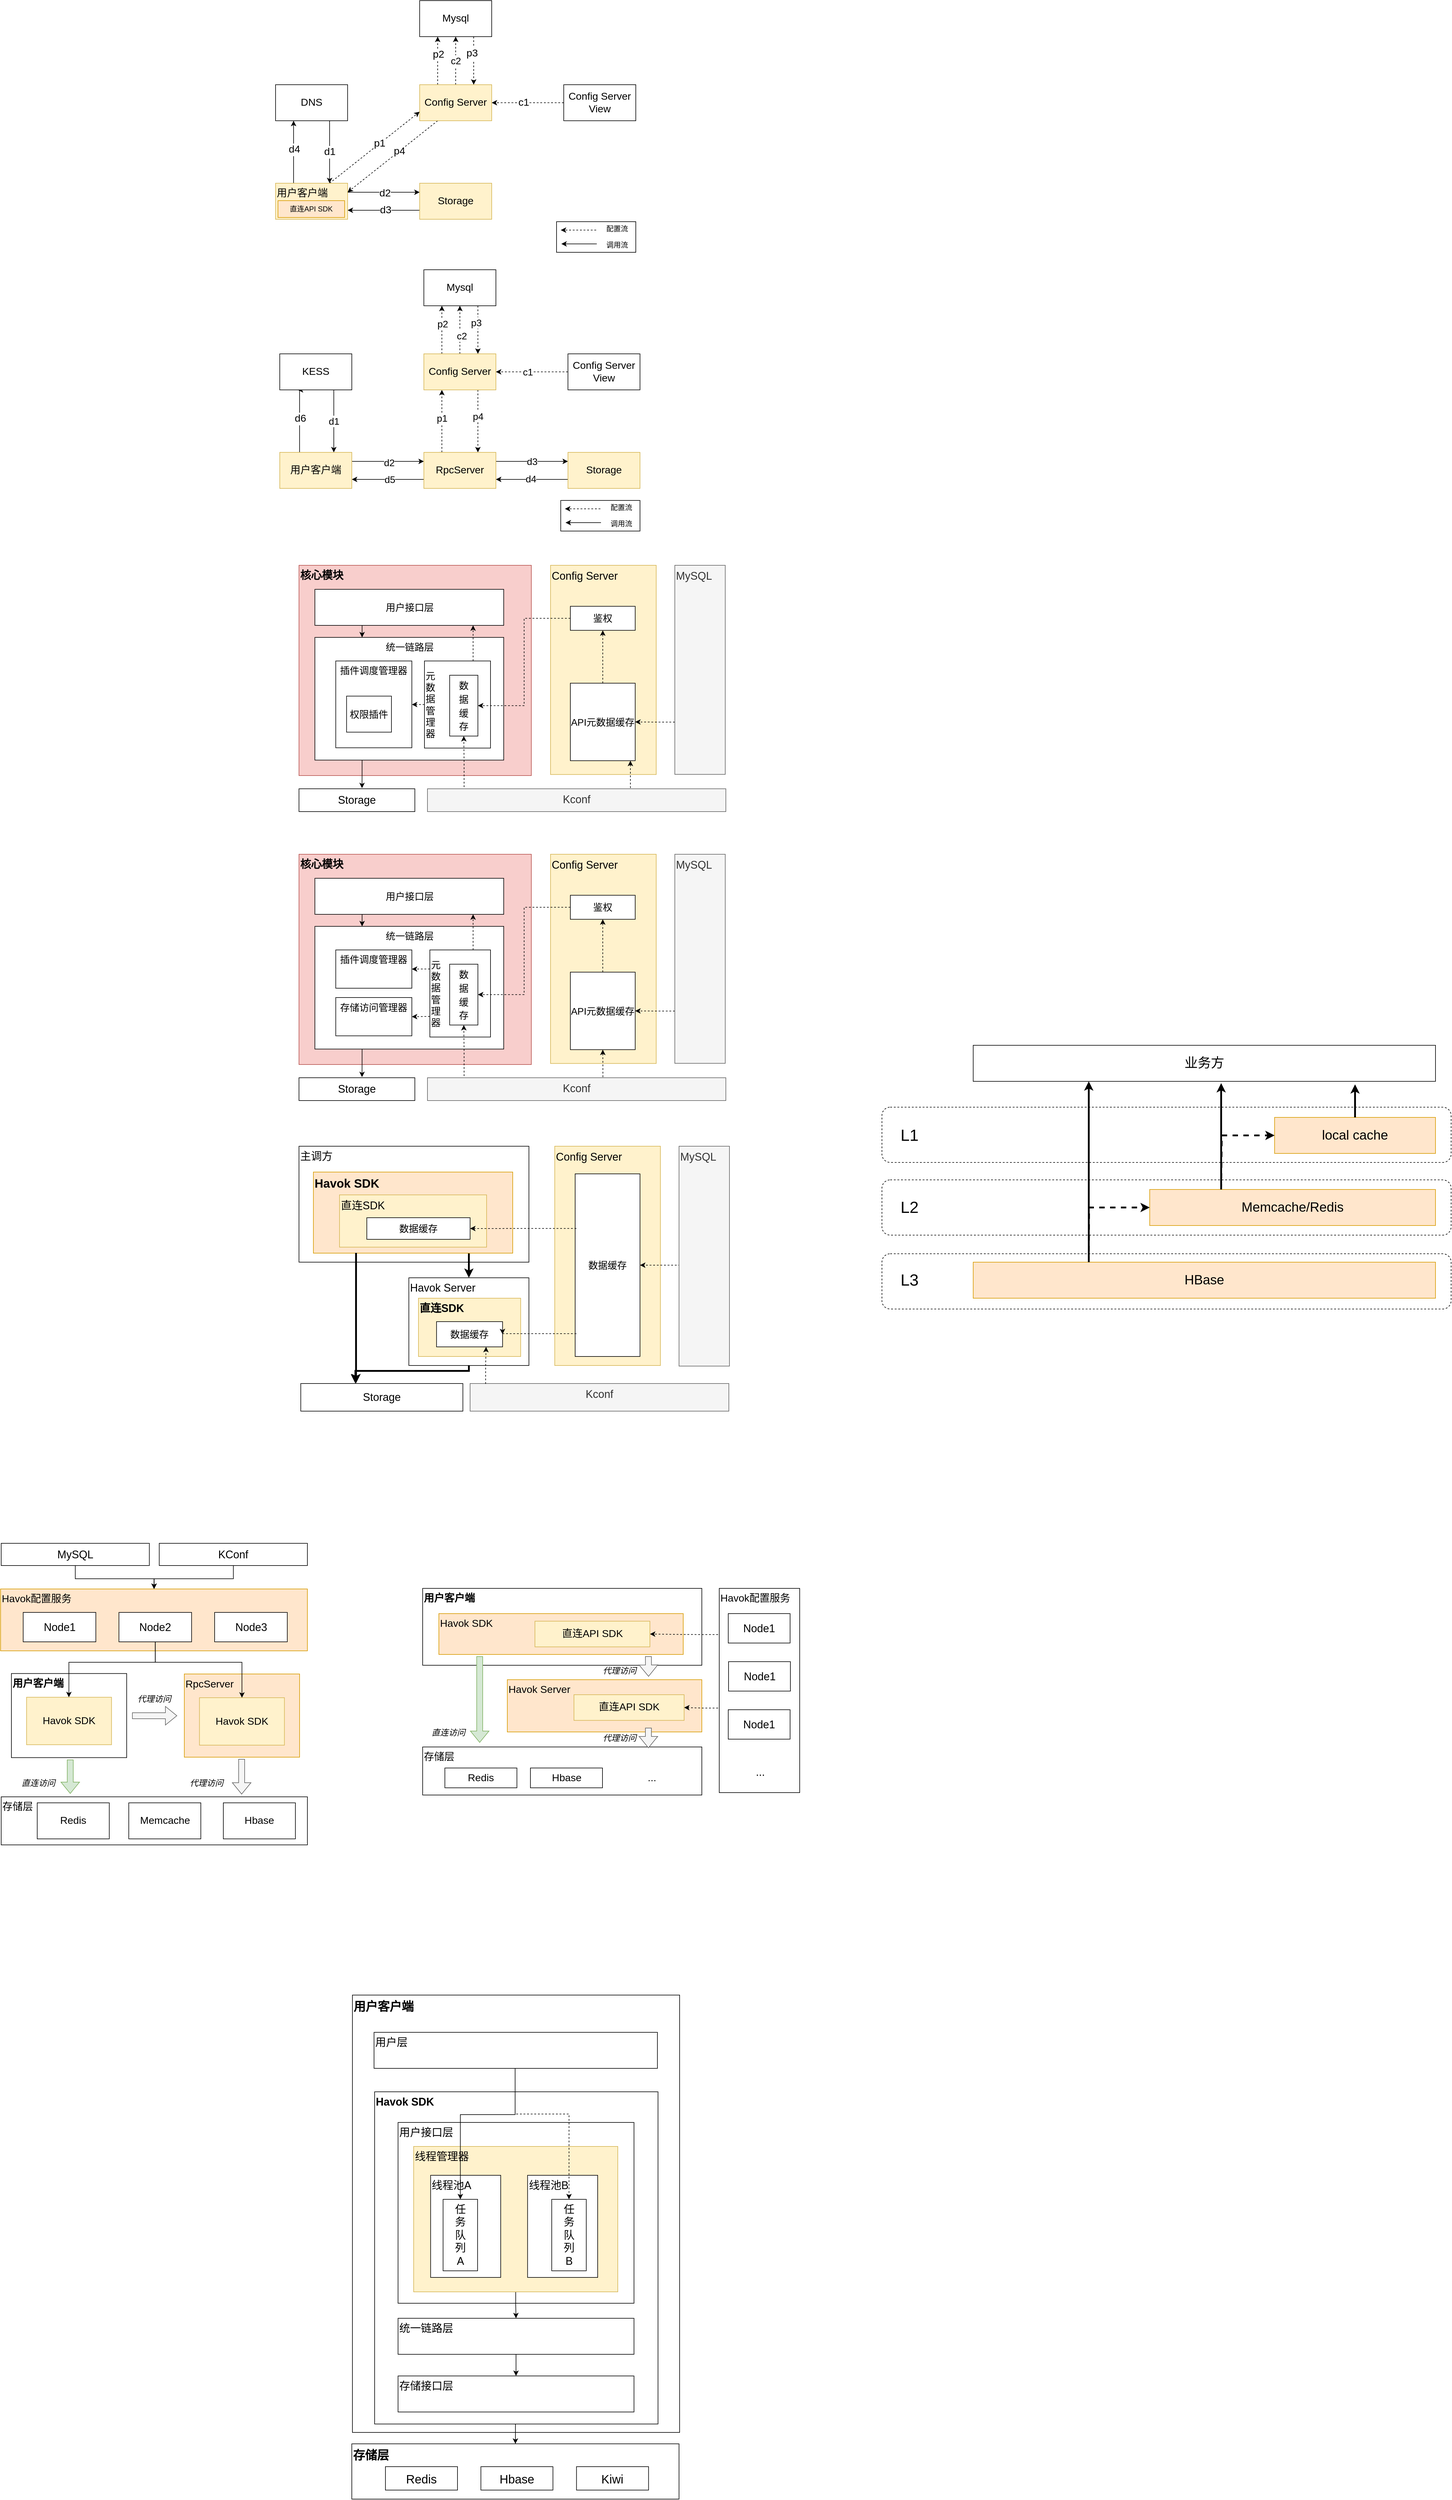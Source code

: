 <mxfile version="18.0.6" type="github">
  <diagram id="6a731a19-8d31-9384-78a2-239565b7b9f0" name="Page-1">
    <mxGraphModel dx="2220" dy="832" grid="0" gridSize="10" guides="1" tooltips="1" connect="1" arrows="1" fold="1" page="0" pageScale="1" pageWidth="1169" pageHeight="827" background="none" math="0" shadow="0">
      <root>
        <mxCell id="0" />
        <mxCell id="1" parent="0" />
        <mxCell id="40nooCGRWSYn6gjzdkdG-15" value="" style="rounded=1;whiteSpace=wrap;html=1;fontSize=27;dashed=1;" vertex="1" parent="1">
          <mxGeometry x="1016" y="2093" width="948" height="92" as="geometry" />
        </mxCell>
        <mxCell id="40nooCGRWSYn6gjzdkdG-14" value="" style="rounded=1;whiteSpace=wrap;html=1;fontSize=27;dashed=1;" vertex="1" parent="1">
          <mxGeometry x="1016" y="1970" width="948" height="92" as="geometry" />
        </mxCell>
        <mxCell id="40nooCGRWSYn6gjzdkdG-13" value="" style="rounded=1;whiteSpace=wrap;html=1;fontSize=27;dashed=1;" vertex="1" parent="1">
          <mxGeometry x="1016" y="1849" width="948" height="92" as="geometry" />
        </mxCell>
        <mxCell id="6o36U2D6VR-3sPyrgqZQ-185" value="用户客户端" style="rounded=0;whiteSpace=wrap;html=1;fontSize=20;verticalAlign=top;fontStyle=1;align=left;" parent="1" vertex="1">
          <mxGeometry x="134" y="3327" width="545" height="728" as="geometry" />
        </mxCell>
        <mxCell id="6o36U2D6VR-3sPyrgqZQ-184" style="edgeStyle=orthogonalEdgeStyle;rounded=0;orthogonalLoop=1;jettySize=auto;html=1;exitX=0.5;exitY=1;exitDx=0;exitDy=0;entryX=0.5;entryY=0;entryDx=0;entryDy=0;fontSize=18;strokeWidth=1;" parent="1" source="6o36U2D6VR-3sPyrgqZQ-182" target="6o36U2D6VR-3sPyrgqZQ-183" edge="1">
          <mxGeometry relative="1" as="geometry" />
        </mxCell>
        <mxCell id="6o36U2D6VR-3sPyrgqZQ-182" value="&lt;b&gt;Havok SDK&lt;/b&gt;" style="rounded=0;whiteSpace=wrap;html=1;fontSize=18;verticalAlign=top;align=left;" parent="1" vertex="1">
          <mxGeometry x="171" y="3488" width="472" height="553" as="geometry" />
        </mxCell>
        <mxCell id="6o36U2D6VR-3sPyrgqZQ-162" value="用户接口层" style="rounded=0;whiteSpace=wrap;html=1;fontSize=18;verticalAlign=top;align=left;" parent="1" vertex="1">
          <mxGeometry x="210" y="3539" width="393" height="301" as="geometry" />
        </mxCell>
        <mxCell id="6o36U2D6VR-3sPyrgqZQ-83" value="主调方" style="rounded=0;whiteSpace=wrap;html=1;fontSize=18;align=left;verticalAlign=top;" parent="1" vertex="1">
          <mxGeometry x="45" y="1914" width="383" height="193" as="geometry" />
        </mxCell>
        <mxCell id="ny1TaBV2R8IBMffitDcm-5" value="" style="rounded=0;whiteSpace=wrap;html=1;" parent="1" vertex="1">
          <mxGeometry x="481" y="839" width="132" height="51" as="geometry" />
        </mxCell>
        <mxCell id="wBIS5orwxucfIh2n_rTm-1786" style="edgeStyle=orthogonalEdgeStyle;rounded=0;orthogonalLoop=1;jettySize=auto;html=1;exitX=0.25;exitY=0;exitDx=0;exitDy=0;entryX=0.25;entryY=1;entryDx=0;entryDy=0;fontSize=17;" parent="1" source="wBIS5orwxucfIh2n_rTm-1779" target="wBIS5orwxucfIh2n_rTm-1780" edge="1">
          <mxGeometry relative="1" as="geometry" />
        </mxCell>
        <mxCell id="wBIS5orwxucfIh2n_rTm-1798" value="d4" style="edgeLabel;html=1;align=center;verticalAlign=middle;resizable=0;points=[];fontSize=17;" parent="wBIS5orwxucfIh2n_rTm-1786" vertex="1" connectable="0">
          <mxGeometry x="0.077" y="-1" relative="1" as="geometry">
            <mxPoint as="offset" />
          </mxGeometry>
        </mxCell>
        <mxCell id="wBIS5orwxucfIh2n_rTm-1788" style="edgeStyle=orthogonalEdgeStyle;rounded=0;orthogonalLoop=1;jettySize=auto;html=1;exitX=1;exitY=0.25;exitDx=0;exitDy=0;entryX=0;entryY=0.25;entryDx=0;entryDy=0;fontSize=17;" parent="1" source="wBIS5orwxucfIh2n_rTm-1779" target="wBIS5orwxucfIh2n_rTm-1782" edge="1">
          <mxGeometry relative="1" as="geometry" />
        </mxCell>
        <mxCell id="wBIS5orwxucfIh2n_rTm-1804" value="d2" style="edgeLabel;html=1;align=center;verticalAlign=middle;resizable=0;points=[];fontSize=17;" parent="wBIS5orwxucfIh2n_rTm-1788" vertex="1" connectable="0">
          <mxGeometry x="0.033" y="-2" relative="1" as="geometry">
            <mxPoint as="offset" />
          </mxGeometry>
        </mxCell>
        <mxCell id="wBIS5orwxucfIh2n_rTm-1790" style="rounded=0;orthogonalLoop=1;jettySize=auto;html=1;exitX=0.75;exitY=0;exitDx=0;exitDy=0;entryX=0;entryY=0.75;entryDx=0;entryDy=0;fontSize=17;dashed=1;" parent="1" source="wBIS5orwxucfIh2n_rTm-1779" target="wBIS5orwxucfIh2n_rTm-1781" edge="1">
          <mxGeometry relative="1" as="geometry" />
        </mxCell>
        <mxCell id="wBIS5orwxucfIh2n_rTm-1799" value="p1" style="edgeLabel;html=1;align=center;verticalAlign=middle;resizable=0;points=[];fontSize=17;" parent="wBIS5orwxucfIh2n_rTm-1790" vertex="1" connectable="0">
          <mxGeometry x="0.108" relative="1" as="geometry">
            <mxPoint as="offset" />
          </mxGeometry>
        </mxCell>
        <mxCell id="wBIS5orwxucfIh2n_rTm-1779" value="用户客户端" style="rounded=0;whiteSpace=wrap;html=1;fontSize=17;fillColor=#fff2cc;strokeColor=#d6b656;verticalAlign=top;align=left;" parent="1" vertex="1">
          <mxGeometry x="6" y="311" width="120" height="60" as="geometry" />
        </mxCell>
        <mxCell id="wBIS5orwxucfIh2n_rTm-1793" value="d1" style="edgeStyle=none;rounded=0;orthogonalLoop=1;jettySize=auto;html=1;exitX=0.75;exitY=1;exitDx=0;exitDy=0;entryX=0.75;entryY=0;entryDx=0;entryDy=0;fontSize=17;" parent="1" source="wBIS5orwxucfIh2n_rTm-1780" target="wBIS5orwxucfIh2n_rTm-1779" edge="1">
          <mxGeometry relative="1" as="geometry" />
        </mxCell>
        <mxCell id="wBIS5orwxucfIh2n_rTm-1780" value="DNS" style="rounded=0;whiteSpace=wrap;html=1;fontSize=17;" parent="1" vertex="1">
          <mxGeometry x="6" y="147" width="120" height="60" as="geometry" />
        </mxCell>
        <mxCell id="wBIS5orwxucfIh2n_rTm-1791" style="edgeStyle=none;rounded=0;orthogonalLoop=1;jettySize=auto;html=1;exitX=0.25;exitY=1;exitDx=0;exitDy=0;entryX=1;entryY=0.25;entryDx=0;entryDy=0;fontSize=17;dashed=1;" parent="1" source="wBIS5orwxucfIh2n_rTm-1781" target="wBIS5orwxucfIh2n_rTm-1779" edge="1">
          <mxGeometry relative="1" as="geometry" />
        </mxCell>
        <mxCell id="wBIS5orwxucfIh2n_rTm-1803" value="p4" style="edgeLabel;html=1;align=center;verticalAlign=middle;resizable=0;points=[];fontSize=17;" parent="wBIS5orwxucfIh2n_rTm-1791" vertex="1" connectable="0">
          <mxGeometry x="-0.137" relative="1" as="geometry">
            <mxPoint y="-1" as="offset" />
          </mxGeometry>
        </mxCell>
        <mxCell id="wBIS5orwxucfIh2n_rTm-1794" style="edgeStyle=none;rounded=0;orthogonalLoop=1;jettySize=auto;html=1;exitX=0.25;exitY=0;exitDx=0;exitDy=0;entryX=0.25;entryY=1;entryDx=0;entryDy=0;fontSize=17;dashed=1;" parent="1" source="wBIS5orwxucfIh2n_rTm-1781" target="wBIS5orwxucfIh2n_rTm-1784" edge="1">
          <mxGeometry relative="1" as="geometry" />
        </mxCell>
        <mxCell id="wBIS5orwxucfIh2n_rTm-1801" value="p2" style="edgeLabel;html=1;align=center;verticalAlign=middle;resizable=0;points=[];fontSize=17;" parent="wBIS5orwxucfIh2n_rTm-1794" vertex="1" connectable="0">
          <mxGeometry x="0.25" y="-1" relative="1" as="geometry">
            <mxPoint as="offset" />
          </mxGeometry>
        </mxCell>
        <mxCell id="ny1TaBV2R8IBMffitDcm-15" value="c2" style="edgeStyle=orthogonalEdgeStyle;rounded=0;orthogonalLoop=1;jettySize=auto;html=1;entryX=0.5;entryY=1;entryDx=0;entryDy=0;dashed=1;fontSize=16;strokeColor=#000000;" parent="1" source="wBIS5orwxucfIh2n_rTm-1781" target="wBIS5orwxucfIh2n_rTm-1784" edge="1">
          <mxGeometry relative="1" as="geometry">
            <Array as="points">
              <mxPoint x="306" y="99" />
              <mxPoint x="306" y="99" />
            </Array>
          </mxGeometry>
        </mxCell>
        <mxCell id="wBIS5orwxucfIh2n_rTm-1781" value="Config Server" style="rounded=0;whiteSpace=wrap;html=1;fontSize=17;fillColor=#fff2cc;strokeColor=#d6b656;" parent="1" vertex="1">
          <mxGeometry x="246" y="147" width="120" height="60" as="geometry" />
        </mxCell>
        <mxCell id="wBIS5orwxucfIh2n_rTm-1789" style="edgeStyle=orthogonalEdgeStyle;rounded=0;orthogonalLoop=1;jettySize=auto;html=1;exitX=0;exitY=0.75;exitDx=0;exitDy=0;entryX=1;entryY=0.75;entryDx=0;entryDy=0;fontSize=17;" parent="1" source="wBIS5orwxucfIh2n_rTm-1782" target="wBIS5orwxucfIh2n_rTm-1779" edge="1">
          <mxGeometry relative="1" as="geometry" />
        </mxCell>
        <mxCell id="wBIS5orwxucfIh2n_rTm-1805" value="d3" style="edgeLabel;html=1;align=center;verticalAlign=middle;resizable=0;points=[];fontSize=17;" parent="wBIS5orwxucfIh2n_rTm-1789" vertex="1" connectable="0">
          <mxGeometry x="-0.05" relative="1" as="geometry">
            <mxPoint as="offset" />
          </mxGeometry>
        </mxCell>
        <mxCell id="wBIS5orwxucfIh2n_rTm-1782" value="Storage" style="rounded=0;whiteSpace=wrap;html=1;fontSize=17;fillColor=#fff2cc;strokeColor=#d6b656;" parent="1" vertex="1">
          <mxGeometry x="246" y="311" width="120" height="60" as="geometry" />
        </mxCell>
        <mxCell id="wBIS5orwxucfIh2n_rTm-1797" style="edgeStyle=none;rounded=0;orthogonalLoop=1;jettySize=auto;html=1;exitX=0;exitY=0.5;exitDx=0;exitDy=0;entryX=1;entryY=0.5;entryDx=0;entryDy=0;fontSize=17;dashed=1;" parent="1" source="wBIS5orwxucfIh2n_rTm-1783" target="wBIS5orwxucfIh2n_rTm-1781" edge="1">
          <mxGeometry relative="1" as="geometry" />
        </mxCell>
        <mxCell id="wBIS5orwxucfIh2n_rTm-1807" value="c1" style="edgeLabel;html=1;align=center;verticalAlign=middle;resizable=0;points=[];fontSize=17;" parent="wBIS5orwxucfIh2n_rTm-1797" vertex="1" connectable="0">
          <mxGeometry x="0.117" relative="1" as="geometry">
            <mxPoint as="offset" />
          </mxGeometry>
        </mxCell>
        <mxCell id="wBIS5orwxucfIh2n_rTm-1783" value="Config Server View" style="rounded=0;whiteSpace=wrap;html=1;fontSize=17;" parent="1" vertex="1">
          <mxGeometry x="486" y="147" width="120" height="60" as="geometry" />
        </mxCell>
        <mxCell id="wBIS5orwxucfIh2n_rTm-1795" style="edgeStyle=none;rounded=0;orthogonalLoop=1;jettySize=auto;html=1;exitX=0.75;exitY=1;exitDx=0;exitDy=0;entryX=0.75;entryY=0;entryDx=0;entryDy=0;fontSize=17;dashed=1;" parent="1" source="wBIS5orwxucfIh2n_rTm-1784" target="wBIS5orwxucfIh2n_rTm-1781" edge="1">
          <mxGeometry relative="1" as="geometry" />
        </mxCell>
        <mxCell id="wBIS5orwxucfIh2n_rTm-1802" value="p3" style="edgeLabel;html=1;align=center;verticalAlign=middle;resizable=0;points=[];fontSize=17;" parent="wBIS5orwxucfIh2n_rTm-1795" vertex="1" connectable="0">
          <mxGeometry x="-0.3" y="-3" relative="1" as="geometry">
            <mxPoint as="offset" />
          </mxGeometry>
        </mxCell>
        <mxCell id="wBIS5orwxucfIh2n_rTm-1784" value="Mysql" style="rounded=0;whiteSpace=wrap;html=1;fontSize=17;" parent="1" vertex="1">
          <mxGeometry x="246" y="7" width="120" height="60" as="geometry" />
        </mxCell>
        <mxCell id="wBIS5orwxucfIh2n_rTm-1808" style="edgeStyle=orthogonalEdgeStyle;rounded=0;orthogonalLoop=1;jettySize=auto;html=1;exitX=0.25;exitY=0;exitDx=0;exitDy=0;entryX=0.25;entryY=1;entryDx=0;entryDy=0;fontSize=17;" parent="1" source="wBIS5orwxucfIh2n_rTm-1814" target="wBIS5orwxucfIh2n_rTm-1816" edge="1">
          <mxGeometry relative="1" as="geometry">
            <Array as="points">
              <mxPoint x="46" y="759" />
              <mxPoint x="46" y="655" />
            </Array>
          </mxGeometry>
        </mxCell>
        <mxCell id="wBIS5orwxucfIh2n_rTm-1809" value="d6" style="edgeLabel;html=1;align=center;verticalAlign=middle;resizable=0;points=[];fontSize=17;" parent="wBIS5orwxucfIh2n_rTm-1808" vertex="1" connectable="0">
          <mxGeometry x="0.077" y="-1" relative="1" as="geometry">
            <mxPoint as="offset" />
          </mxGeometry>
        </mxCell>
        <mxCell id="wBIS5orwxucfIh2n_rTm-1810" style="edgeStyle=orthogonalEdgeStyle;rounded=0;orthogonalLoop=1;jettySize=auto;html=1;exitX=1;exitY=0.25;exitDx=0;exitDy=0;entryX=0;entryY=0.25;entryDx=0;entryDy=0;fontSize=17;" parent="1" source="wBIS5orwxucfIh2n_rTm-1814" target="wBIS5orwxucfIh2n_rTm-1824" edge="1">
          <mxGeometry relative="1" as="geometry" />
        </mxCell>
        <mxCell id="wBIS5orwxucfIh2n_rTm-1811" value="d2" style="edgeLabel;html=1;align=center;verticalAlign=middle;resizable=0;points=[];fontSize=16;" parent="wBIS5orwxucfIh2n_rTm-1810" vertex="1" connectable="0">
          <mxGeometry x="0.033" y="-2" relative="1" as="geometry">
            <mxPoint as="offset" />
          </mxGeometry>
        </mxCell>
        <mxCell id="wBIS5orwxucfIh2n_rTm-1812" style="rounded=0;orthogonalLoop=1;jettySize=auto;html=1;exitX=0.25;exitY=0;exitDx=0;exitDy=0;entryX=0.25;entryY=1;entryDx=0;entryDy=0;fontSize=17;dashed=1;" parent="1" source="wBIS5orwxucfIh2n_rTm-1824" target="wBIS5orwxucfIh2n_rTm-1821" edge="1">
          <mxGeometry relative="1" as="geometry" />
        </mxCell>
        <mxCell id="wBIS5orwxucfIh2n_rTm-1813" value="p1" style="edgeLabel;html=1;align=center;verticalAlign=middle;resizable=0;points=[];fontSize=16;" parent="wBIS5orwxucfIh2n_rTm-1812" vertex="1" connectable="0">
          <mxGeometry x="0.108" relative="1" as="geometry">
            <mxPoint as="offset" />
          </mxGeometry>
        </mxCell>
        <mxCell id="wBIS5orwxucfIh2n_rTm-1814" value="用户客户端" style="rounded=0;whiteSpace=wrap;html=1;fontSize=17;fillColor=#fff2cc;strokeColor=#d6b656;" parent="1" vertex="1">
          <mxGeometry x="13" y="759" width="120" height="60" as="geometry" />
        </mxCell>
        <mxCell id="wBIS5orwxucfIh2n_rTm-1815" value="d1" style="edgeStyle=none;rounded=0;orthogonalLoop=1;jettySize=auto;html=1;exitX=0.75;exitY=1;exitDx=0;exitDy=0;entryX=0.75;entryY=0;entryDx=0;entryDy=0;fontSize=16;" parent="1" source="wBIS5orwxucfIh2n_rTm-1816" target="wBIS5orwxucfIh2n_rTm-1814" edge="1">
          <mxGeometry relative="1" as="geometry" />
        </mxCell>
        <mxCell id="wBIS5orwxucfIh2n_rTm-1816" value="KESS" style="rounded=0;whiteSpace=wrap;html=1;fontSize=17;" parent="1" vertex="1">
          <mxGeometry x="13" y="595" width="120" height="60" as="geometry" />
        </mxCell>
        <mxCell id="wBIS5orwxucfIh2n_rTm-1817" style="edgeStyle=none;rounded=0;orthogonalLoop=1;jettySize=auto;html=1;exitX=0.75;exitY=1;exitDx=0;exitDy=0;entryX=0.75;entryY=0;entryDx=0;entryDy=0;fontSize=17;dashed=1;" parent="1" source="wBIS5orwxucfIh2n_rTm-1821" target="wBIS5orwxucfIh2n_rTm-1824" edge="1">
          <mxGeometry relative="1" as="geometry" />
        </mxCell>
        <mxCell id="wBIS5orwxucfIh2n_rTm-1818" value="p4" style="edgeLabel;html=1;align=center;verticalAlign=middle;resizable=0;points=[];fontSize=16;" parent="wBIS5orwxucfIh2n_rTm-1817" vertex="1" connectable="0">
          <mxGeometry x="-0.137" relative="1" as="geometry">
            <mxPoint y="-1" as="offset" />
          </mxGeometry>
        </mxCell>
        <mxCell id="wBIS5orwxucfIh2n_rTm-1819" style="edgeStyle=none;rounded=0;orthogonalLoop=1;jettySize=auto;html=1;exitX=0.25;exitY=0;exitDx=0;exitDy=0;entryX=0.25;entryY=1;entryDx=0;entryDy=0;fontSize=17;fillColor=#0050ef;strokeColor=#000000;dashed=1;" parent="1" source="wBIS5orwxucfIh2n_rTm-1821" target="wBIS5orwxucfIh2n_rTm-1830" edge="1">
          <mxGeometry relative="1" as="geometry" />
        </mxCell>
        <mxCell id="wBIS5orwxucfIh2n_rTm-1820" value="p2" style="edgeLabel;html=1;align=center;verticalAlign=middle;resizable=0;points=[];fontSize=16;" parent="wBIS5orwxucfIh2n_rTm-1819" vertex="1" connectable="0">
          <mxGeometry x="0.25" y="-1" relative="1" as="geometry">
            <mxPoint as="offset" />
          </mxGeometry>
        </mxCell>
        <mxCell id="ny1TaBV2R8IBMffitDcm-13" style="edgeStyle=orthogonalEdgeStyle;rounded=0;orthogonalLoop=1;jettySize=auto;html=1;entryX=0.5;entryY=1;entryDx=0;entryDy=0;dashed=1;fontSize=16;strokeColor=#000000;" parent="1" source="wBIS5orwxucfIh2n_rTm-1821" target="wBIS5orwxucfIh2n_rTm-1830" edge="1">
          <mxGeometry relative="1" as="geometry" />
        </mxCell>
        <mxCell id="ny1TaBV2R8IBMffitDcm-14" value="c2" style="edgeLabel;html=1;align=center;verticalAlign=middle;resizable=0;points=[];fontSize=16;" parent="ny1TaBV2R8IBMffitDcm-13" vertex="1" connectable="0">
          <mxGeometry x="-0.212" y="-3" relative="1" as="geometry">
            <mxPoint y="1" as="offset" />
          </mxGeometry>
        </mxCell>
        <mxCell id="wBIS5orwxucfIh2n_rTm-1821" value="Config Server" style="rounded=0;whiteSpace=wrap;html=1;fontSize=17;fillColor=#fff2cc;strokeColor=#d6b656;" parent="1" vertex="1">
          <mxGeometry x="253" y="595" width="120" height="60" as="geometry" />
        </mxCell>
        <mxCell id="wBIS5orwxucfIh2n_rTm-1822" style="edgeStyle=orthogonalEdgeStyle;rounded=0;orthogonalLoop=1;jettySize=auto;html=1;exitX=0;exitY=0.75;exitDx=0;exitDy=0;entryX=1;entryY=0.75;entryDx=0;entryDy=0;fontSize=17;" parent="1" source="wBIS5orwxucfIh2n_rTm-1824" target="wBIS5orwxucfIh2n_rTm-1814" edge="1">
          <mxGeometry relative="1" as="geometry" />
        </mxCell>
        <mxCell id="wBIS5orwxucfIh2n_rTm-1823" value="d5" style="edgeLabel;html=1;align=center;verticalAlign=middle;resizable=0;points=[];fontSize=16;" parent="wBIS5orwxucfIh2n_rTm-1822" vertex="1" connectable="0">
          <mxGeometry x="-0.05" relative="1" as="geometry">
            <mxPoint as="offset" />
          </mxGeometry>
        </mxCell>
        <mxCell id="wBIS5orwxucfIh2n_rTm-1832" value="d3" style="edgeStyle=none;rounded=0;orthogonalLoop=1;jettySize=auto;html=1;exitX=1;exitY=0.25;exitDx=0;exitDy=0;entryX=0;entryY=0.25;entryDx=0;entryDy=0;fontSize=16;" parent="1" source="wBIS5orwxucfIh2n_rTm-1824" target="wBIS5orwxucfIh2n_rTm-1831" edge="1">
          <mxGeometry relative="1" as="geometry" />
        </mxCell>
        <mxCell id="wBIS5orwxucfIh2n_rTm-1824" value="RpcServer" style="rounded=0;whiteSpace=wrap;html=1;fontSize=17;fillColor=#fff2cc;strokeColor=#d6b656;" parent="1" vertex="1">
          <mxGeometry x="253" y="759" width="120" height="60" as="geometry" />
        </mxCell>
        <mxCell id="wBIS5orwxucfIh2n_rTm-1825" style="edgeStyle=none;rounded=0;orthogonalLoop=1;jettySize=auto;html=1;exitX=0;exitY=0.5;exitDx=0;exitDy=0;entryX=1;entryY=0.5;entryDx=0;entryDy=0;fontSize=17;dashed=1;" parent="1" source="wBIS5orwxucfIh2n_rTm-1827" target="wBIS5orwxucfIh2n_rTm-1821" edge="1">
          <mxGeometry relative="1" as="geometry" />
        </mxCell>
        <mxCell id="wBIS5orwxucfIh2n_rTm-1826" value="c1" style="edgeLabel;html=1;align=center;verticalAlign=middle;resizable=0;points=[];fontSize=16;" parent="wBIS5orwxucfIh2n_rTm-1825" vertex="1" connectable="0">
          <mxGeometry x="0.117" relative="1" as="geometry">
            <mxPoint as="offset" />
          </mxGeometry>
        </mxCell>
        <mxCell id="wBIS5orwxucfIh2n_rTm-1827" value="Config Server View" style="rounded=0;whiteSpace=wrap;html=1;fontSize=17;" parent="1" vertex="1">
          <mxGeometry x="493" y="595" width="120" height="60" as="geometry" />
        </mxCell>
        <mxCell id="wBIS5orwxucfIh2n_rTm-1828" style="edgeStyle=none;rounded=0;orthogonalLoop=1;jettySize=auto;html=1;exitX=0.75;exitY=1;exitDx=0;exitDy=0;entryX=0.75;entryY=0;entryDx=0;entryDy=0;fontSize=17;dashed=1;" parent="1" source="wBIS5orwxucfIh2n_rTm-1830" target="wBIS5orwxucfIh2n_rTm-1821" edge="1">
          <mxGeometry relative="1" as="geometry" />
        </mxCell>
        <mxCell id="wBIS5orwxucfIh2n_rTm-1829" value="p3" style="edgeLabel;html=1;align=center;verticalAlign=middle;resizable=0;points=[];fontSize=16;" parent="wBIS5orwxucfIh2n_rTm-1828" vertex="1" connectable="0">
          <mxGeometry x="-0.3" y="-3" relative="1" as="geometry">
            <mxPoint as="offset" />
          </mxGeometry>
        </mxCell>
        <mxCell id="wBIS5orwxucfIh2n_rTm-1830" value="Mysql" style="rounded=0;whiteSpace=wrap;html=1;fontSize=17;" parent="1" vertex="1">
          <mxGeometry x="253" y="455" width="120" height="60" as="geometry" />
        </mxCell>
        <mxCell id="wBIS5orwxucfIh2n_rTm-1833" style="edgeStyle=none;rounded=0;orthogonalLoop=1;jettySize=auto;html=1;exitX=0;exitY=0.75;exitDx=0;exitDy=0;entryX=1;entryY=0.75;entryDx=0;entryDy=0;fontSize=17;" parent="1" source="wBIS5orwxucfIh2n_rTm-1831" target="wBIS5orwxucfIh2n_rTm-1824" edge="1">
          <mxGeometry relative="1" as="geometry" />
        </mxCell>
        <mxCell id="ny1TaBV2R8IBMffitDcm-11" value="4" style="edgeLabel;html=1;align=center;verticalAlign=middle;resizable=0;points=[];" parent="wBIS5orwxucfIh2n_rTm-1833" vertex="1" connectable="0">
          <mxGeometry x="-0.017" y="-1" relative="1" as="geometry">
            <mxPoint as="offset" />
          </mxGeometry>
        </mxCell>
        <mxCell id="ny1TaBV2R8IBMffitDcm-12" value="&lt;font style=&quot;font-size: 16px&quot;&gt;d4&lt;/font&gt;" style="edgeLabel;html=1;align=center;verticalAlign=middle;resizable=0;points=[];" parent="wBIS5orwxucfIh2n_rTm-1833" vertex="1" connectable="0">
          <mxGeometry x="0.033" y="-1" relative="1" as="geometry">
            <mxPoint as="offset" />
          </mxGeometry>
        </mxCell>
        <mxCell id="wBIS5orwxucfIh2n_rTm-1831" value="Storage" style="rounded=0;whiteSpace=wrap;html=1;fontSize=17;fillColor=#fff2cc;strokeColor=#d6b656;" parent="1" vertex="1">
          <mxGeometry x="493" y="759" width="120" height="60" as="geometry" />
        </mxCell>
        <mxCell id="2zhPAoutdUb0682FN-6X-1" value="直连API SDK" style="rounded=0;whiteSpace=wrap;html=1;fillColor=#ffe6cc;strokeColor=#d79b00;" parent="1" vertex="1">
          <mxGeometry x="10" y="340" width="111" height="28" as="geometry" />
        </mxCell>
        <mxCell id="ny1TaBV2R8IBMffitDcm-1" value="" style="endArrow=classic;html=1;rounded=0;dashed=1;strokeColor=#000000;" parent="1" edge="1">
          <mxGeometry width="50" height="50" relative="1" as="geometry">
            <mxPoint x="547" y="853" as="sourcePoint" />
            <mxPoint x="488" y="853" as="targetPoint" />
          </mxGeometry>
        </mxCell>
        <mxCell id="ny1TaBV2R8IBMffitDcm-2" value="" style="endArrow=classic;html=1;rounded=0;strokeColor=#000000;" parent="1" edge="1">
          <mxGeometry width="50" height="50" relative="1" as="geometry">
            <mxPoint x="548" y="876" as="sourcePoint" />
            <mxPoint x="489" y="876" as="targetPoint" />
          </mxGeometry>
        </mxCell>
        <mxCell id="ny1TaBV2R8IBMffitDcm-3" value="配置流" style="text;html=1;strokeColor=none;fillColor=none;align=center;verticalAlign=middle;whiteSpace=wrap;rounded=0;" parent="1" vertex="1">
          <mxGeometry x="552" y="836" width="60" height="30" as="geometry" />
        </mxCell>
        <mxCell id="ny1TaBV2R8IBMffitDcm-4" value="调用流" style="text;html=1;strokeColor=none;fillColor=none;align=center;verticalAlign=middle;whiteSpace=wrap;rounded=0;" parent="1" vertex="1">
          <mxGeometry x="552" y="863" width="60" height="30" as="geometry" />
        </mxCell>
        <mxCell id="ny1TaBV2R8IBMffitDcm-6" value="" style="rounded=0;whiteSpace=wrap;html=1;" parent="1" vertex="1">
          <mxGeometry x="474" y="375" width="132" height="51" as="geometry" />
        </mxCell>
        <mxCell id="ny1TaBV2R8IBMffitDcm-7" value="" style="endArrow=classic;html=1;rounded=0;dashed=1;strokeColor=#000000;" parent="1" edge="1">
          <mxGeometry width="50" height="50" relative="1" as="geometry">
            <mxPoint x="540" y="389" as="sourcePoint" />
            <mxPoint x="481" y="389" as="targetPoint" />
          </mxGeometry>
        </mxCell>
        <mxCell id="ny1TaBV2R8IBMffitDcm-8" value="" style="endArrow=classic;html=1;rounded=0;strokeColor=#000000;" parent="1" edge="1">
          <mxGeometry width="50" height="50" relative="1" as="geometry">
            <mxPoint x="541" y="412" as="sourcePoint" />
            <mxPoint x="482" y="412" as="targetPoint" />
          </mxGeometry>
        </mxCell>
        <mxCell id="ny1TaBV2R8IBMffitDcm-9" value="配置流" style="text;html=1;strokeColor=none;fillColor=none;align=center;verticalAlign=middle;whiteSpace=wrap;rounded=0;" parent="1" vertex="1">
          <mxGeometry x="545" y="372" width="60" height="30" as="geometry" />
        </mxCell>
        <mxCell id="ny1TaBV2R8IBMffitDcm-10" value="调用流" style="text;html=1;strokeColor=none;fillColor=none;align=center;verticalAlign=middle;whiteSpace=wrap;rounded=0;" parent="1" vertex="1">
          <mxGeometry x="545" y="399" width="60" height="30" as="geometry" />
        </mxCell>
        <mxCell id="6o36U2D6VR-3sPyrgqZQ-1" value="&lt;font style=&quot;font-size: 18px&quot;&gt;Config Server&lt;/font&gt;" style="rounded=0;whiteSpace=wrap;html=1;fontSize=19;verticalAlign=top;fillColor=#fff2cc;strokeColor=#d6b656;align=left;" parent="1" vertex="1">
          <mxGeometry x="464" y="947" width="176" height="348.25" as="geometry" />
        </mxCell>
        <mxCell id="6o36U2D6VR-3sPyrgqZQ-2" value="&lt;font style=&quot;font-size: 16px&quot;&gt;鉴权&lt;/font&gt;" style="rounded=0;whiteSpace=wrap;html=1;fontSize=19;" parent="1" vertex="1">
          <mxGeometry x="497" y="1015.25" width="108" height="40" as="geometry" />
        </mxCell>
        <mxCell id="6o36U2D6VR-3sPyrgqZQ-3" style="edgeStyle=orthogonalEdgeStyle;rounded=0;orthogonalLoop=1;jettySize=auto;html=1;fontSize=18;startArrow=none;startFill=0;endArrow=classic;endFill=1;dashed=1;" parent="1" source="6o36U2D6VR-3sPyrgqZQ-4" target="6o36U2D6VR-3sPyrgqZQ-2" edge="1">
          <mxGeometry relative="1" as="geometry" />
        </mxCell>
        <mxCell id="6o36U2D6VR-3sPyrgqZQ-4" value="&lt;span style=&quot;font-size: 16px&quot;&gt;API元数据缓存&lt;/span&gt;" style="rounded=0;whiteSpace=wrap;html=1;fontSize=19;" parent="1" vertex="1">
          <mxGeometry x="497" y="1143.25" width="108" height="129" as="geometry" />
        </mxCell>
        <mxCell id="6o36U2D6VR-3sPyrgqZQ-5" value="核心模块" style="rounded=0;whiteSpace=wrap;html=1;verticalAlign=top;align=left;fontSize=18;fontStyle=1;fillColor=#f8cecc;strokeColor=#b85450;" parent="1" vertex="1">
          <mxGeometry x="45" y="947" width="387" height="350" as="geometry" />
        </mxCell>
        <mxCell id="6o36U2D6VR-3sPyrgqZQ-30" style="edgeStyle=orthogonalEdgeStyle;rounded=0;orthogonalLoop=1;jettySize=auto;html=1;exitX=0.25;exitY=1;exitDx=0;exitDy=0;entryX=0.544;entryY=-0.026;entryDx=0;entryDy=0;entryPerimeter=0;fontSize=18;" parent="1" source="6o36U2D6VR-3sPyrgqZQ-6" target="6o36U2D6VR-3sPyrgqZQ-25" edge="1">
          <mxGeometry relative="1" as="geometry" />
        </mxCell>
        <mxCell id="6o36U2D6VR-3sPyrgqZQ-6" value="统一链路层" style="rounded=0;whiteSpace=wrap;html=1;verticalAlign=top;fontSize=16;" parent="1" vertex="1">
          <mxGeometry x="71.5" y="1067" width="314.5" height="204.25" as="geometry" />
        </mxCell>
        <mxCell id="6o36U2D6VR-3sPyrgqZQ-27" style="edgeStyle=orthogonalEdgeStyle;rounded=0;orthogonalLoop=1;jettySize=auto;html=1;exitX=0.25;exitY=1;exitDx=0;exitDy=0;entryX=0.25;entryY=0;entryDx=0;entryDy=0;" parent="1" source="6o36U2D6VR-3sPyrgqZQ-7" target="6o36U2D6VR-3sPyrgqZQ-6" edge="1">
          <mxGeometry relative="1" as="geometry" />
        </mxCell>
        <mxCell id="6o36U2D6VR-3sPyrgqZQ-7" value="用户接口层" style="rounded=0;whiteSpace=wrap;html=1;fontSize=16;" parent="1" vertex="1">
          <mxGeometry x="71.5" y="987" width="314.5" height="60" as="geometry" />
        </mxCell>
        <mxCell id="6o36U2D6VR-3sPyrgqZQ-8" style="edgeStyle=orthogonalEdgeStyle;rounded=0;orthogonalLoop=1;jettySize=auto;html=1;fontSize=16;startArrow=none;startFill=0;endArrow=classic;endFill=1;dashed=1;" parent="1" source="6o36U2D6VR-3sPyrgqZQ-9" target="6o36U2D6VR-3sPyrgqZQ-7" edge="1">
          <mxGeometry relative="1" as="geometry">
            <Array as="points">
              <mxPoint x="335" y="1064.25" />
              <mxPoint x="335" y="1064.25" />
            </Array>
          </mxGeometry>
        </mxCell>
        <mxCell id="6o36U2D6VR-3sPyrgqZQ-24" style="edgeStyle=orthogonalEdgeStyle;rounded=0;orthogonalLoop=1;jettySize=auto;html=1;exitX=0;exitY=0.5;exitDx=0;exitDy=0;entryX=1;entryY=0.5;entryDx=0;entryDy=0;dashed=1;" parent="1" source="6o36U2D6VR-3sPyrgqZQ-9" target="6o36U2D6VR-3sPyrgqZQ-10" edge="1">
          <mxGeometry relative="1" as="geometry" />
        </mxCell>
        <mxCell id="6o36U2D6VR-3sPyrgqZQ-9" value="&lt;font style=&quot;font-size: 16px;&quot;&gt;元&lt;br style=&quot;font-size: 16px;&quot;&gt;数&lt;br style=&quot;font-size: 16px;&quot;&gt;据&lt;br style=&quot;font-size: 16px;&quot;&gt;管&lt;br style=&quot;font-size: 16px;&quot;&gt;理&lt;br style=&quot;font-size: 16px;&quot;&gt;器&lt;/font&gt;" style="rounded=0;whiteSpace=wrap;html=1;fontSize=16;align=left;" parent="1" vertex="1">
          <mxGeometry x="254" y="1106.25" width="110" height="145" as="geometry" />
        </mxCell>
        <mxCell id="6o36U2D6VR-3sPyrgqZQ-10" value="&lt;font style=&quot;font-size: 16px;&quot;&gt;插件调度管理器&lt;/font&gt;" style="rounded=0;whiteSpace=wrap;html=1;fontSize=16;verticalAlign=top;" parent="1" vertex="1">
          <mxGeometry x="106.25" y="1106.25" width="126.75" height="144.5" as="geometry" />
        </mxCell>
        <mxCell id="6o36U2D6VR-3sPyrgqZQ-11" value="&lt;font style=&quot;font-size: 16px;&quot;&gt;权限插件&lt;/font&gt;" style="rounded=0;whiteSpace=wrap;html=1;fontSize=16;" parent="1" vertex="1">
          <mxGeometry x="124.25" y="1164.75" width="74.75" height="60" as="geometry" />
        </mxCell>
        <mxCell id="6o36U2D6VR-3sPyrgqZQ-16" style="edgeStyle=orthogonalEdgeStyle;rounded=0;orthogonalLoop=1;jettySize=auto;html=1;exitX=0;exitY=0.75;exitDx=0;exitDy=0;entryX=1;entryY=0.5;entryDx=0;entryDy=0;dashed=1;" parent="1" source="6o36U2D6VR-3sPyrgqZQ-15" target="6o36U2D6VR-3sPyrgqZQ-4" edge="1">
          <mxGeometry relative="1" as="geometry" />
        </mxCell>
        <mxCell id="6o36U2D6VR-3sPyrgqZQ-15" value="&lt;span style=&quot;font-size: 18px&quot;&gt;MySQL&lt;/span&gt;" style="rounded=0;whiteSpace=wrap;html=1;fontSize=19;verticalAlign=top;fillColor=#f5f5f5;strokeColor=#666666;fontColor=#333333;align=left;" parent="1" vertex="1">
          <mxGeometry x="671" y="947" width="84" height="348" as="geometry" />
        </mxCell>
        <mxCell id="6o36U2D6VR-3sPyrgqZQ-21" style="edgeStyle=orthogonalEdgeStyle;rounded=0;orthogonalLoop=1;jettySize=auto;html=1;exitX=0.08;exitY=0;exitDx=0;exitDy=0;dashed=1;exitPerimeter=0;entryX=0.5;entryY=1;entryDx=0;entryDy=0;" parent="1" source="6o36U2D6VR-3sPyrgqZQ-18" target="6o36U2D6VR-3sPyrgqZQ-23" edge="1">
          <mxGeometry relative="1" as="geometry">
            <Array as="points">
              <mxPoint x="320" y="1319" />
              <mxPoint x="320" y="1275" />
            </Array>
          </mxGeometry>
        </mxCell>
        <mxCell id="6o36U2D6VR-3sPyrgqZQ-22" style="edgeStyle=orthogonalEdgeStyle;rounded=0;orthogonalLoop=1;jettySize=auto;html=1;exitX=0.75;exitY=0;exitDx=0;exitDy=0;dashed=1;" parent="1" source="6o36U2D6VR-3sPyrgqZQ-18" target="6o36U2D6VR-3sPyrgqZQ-4" edge="1">
          <mxGeometry relative="1" as="geometry">
            <Array as="points">
              <mxPoint x="597" y="1337" />
            </Array>
          </mxGeometry>
        </mxCell>
        <mxCell id="6o36U2D6VR-3sPyrgqZQ-18" value="&lt;span style=&quot;font-size: 18px&quot;&gt;Kconf&lt;/span&gt;" style="rounded=0;whiteSpace=wrap;html=1;fontSize=19;verticalAlign=top;fillColor=#f5f5f5;strokeColor=#666666;fontColor=#333333;" parent="1" vertex="1">
          <mxGeometry x="259" y="1319" width="497" height="38" as="geometry" />
        </mxCell>
        <mxCell id="6o36U2D6VR-3sPyrgqZQ-23" value="&lt;span style=&quot;font-size: 16px&quot;&gt;数&lt;br&gt;据&lt;br&gt;缓&lt;br&gt;存&lt;/span&gt;" style="rounded=0;whiteSpace=wrap;html=1;fontSize=19;" parent="1" vertex="1">
          <mxGeometry x="296" y="1130" width="47" height="101.25" as="geometry" />
        </mxCell>
        <mxCell id="6o36U2D6VR-3sPyrgqZQ-25" value="&lt;font style=&quot;font-size: 18px&quot;&gt;Storage&lt;/font&gt;" style="rounded=0;whiteSpace=wrap;html=1;" parent="1" vertex="1">
          <mxGeometry x="45" y="1319" width="193" height="38" as="geometry" />
        </mxCell>
        <mxCell id="6o36U2D6VR-3sPyrgqZQ-31" style="edgeStyle=orthogonalEdgeStyle;rounded=0;orthogonalLoop=1;jettySize=auto;html=1;entryX=1;entryY=0.5;entryDx=0;entryDy=0;dashed=1;fontSize=18;" parent="1" source="6o36U2D6VR-3sPyrgqZQ-2" target="6o36U2D6VR-3sPyrgqZQ-23" edge="1">
          <mxGeometry relative="1" as="geometry" />
        </mxCell>
        <mxCell id="6o36U2D6VR-3sPyrgqZQ-32" value="&lt;font style=&quot;font-size: 18px&quot;&gt;Config Server&lt;/font&gt;" style="rounded=0;whiteSpace=wrap;html=1;fontSize=19;verticalAlign=top;fillColor=#fff2cc;strokeColor=#d6b656;align=left;" parent="1" vertex="1">
          <mxGeometry x="464" y="1428" width="176" height="348.25" as="geometry" />
        </mxCell>
        <mxCell id="6o36U2D6VR-3sPyrgqZQ-33" value="&lt;font style=&quot;font-size: 16px&quot;&gt;鉴权&lt;/font&gt;" style="rounded=0;whiteSpace=wrap;html=1;fontSize=19;" parent="1" vertex="1">
          <mxGeometry x="497" y="1496.25" width="108" height="40" as="geometry" />
        </mxCell>
        <mxCell id="6o36U2D6VR-3sPyrgqZQ-34" style="edgeStyle=orthogonalEdgeStyle;rounded=0;orthogonalLoop=1;jettySize=auto;html=1;fontSize=18;startArrow=none;startFill=0;endArrow=classic;endFill=1;dashed=1;" parent="1" source="6o36U2D6VR-3sPyrgqZQ-35" target="6o36U2D6VR-3sPyrgqZQ-33" edge="1">
          <mxGeometry relative="1" as="geometry" />
        </mxCell>
        <mxCell id="6o36U2D6VR-3sPyrgqZQ-35" value="&lt;span style=&quot;font-size: 16px&quot;&gt;API元数据缓存&lt;/span&gt;" style="rounded=0;whiteSpace=wrap;html=1;fontSize=19;" parent="1" vertex="1">
          <mxGeometry x="497" y="1624.25" width="108" height="129" as="geometry" />
        </mxCell>
        <mxCell id="6o36U2D6VR-3sPyrgqZQ-36" value="核心模块" style="rounded=0;whiteSpace=wrap;html=1;verticalAlign=top;align=left;fontSize=18;fontStyle=1;fillColor=#f8cecc;strokeColor=#b85450;" parent="1" vertex="1">
          <mxGeometry x="45" y="1428" width="387" height="350" as="geometry" />
        </mxCell>
        <mxCell id="6o36U2D6VR-3sPyrgqZQ-37" style="edgeStyle=orthogonalEdgeStyle;rounded=0;orthogonalLoop=1;jettySize=auto;html=1;exitX=0.25;exitY=1;exitDx=0;exitDy=0;entryX=0.544;entryY=-0.026;entryDx=0;entryDy=0;entryPerimeter=0;fontSize=18;" parent="1" source="6o36U2D6VR-3sPyrgqZQ-38" target="6o36U2D6VR-3sPyrgqZQ-52" edge="1">
          <mxGeometry relative="1" as="geometry" />
        </mxCell>
        <mxCell id="6o36U2D6VR-3sPyrgqZQ-38" value="统一链路层" style="rounded=0;whiteSpace=wrap;html=1;verticalAlign=top;fontSize=16;" parent="1" vertex="1">
          <mxGeometry x="71.5" y="1548" width="314.5" height="204.25" as="geometry" />
        </mxCell>
        <mxCell id="6o36U2D6VR-3sPyrgqZQ-39" style="edgeStyle=orthogonalEdgeStyle;rounded=0;orthogonalLoop=1;jettySize=auto;html=1;exitX=0.25;exitY=1;exitDx=0;exitDy=0;entryX=0.25;entryY=0;entryDx=0;entryDy=0;" parent="1" source="6o36U2D6VR-3sPyrgqZQ-40" target="6o36U2D6VR-3sPyrgqZQ-38" edge="1">
          <mxGeometry relative="1" as="geometry" />
        </mxCell>
        <mxCell id="6o36U2D6VR-3sPyrgqZQ-40" value="用户接口层" style="rounded=0;whiteSpace=wrap;html=1;fontSize=16;" parent="1" vertex="1">
          <mxGeometry x="71.5" y="1468" width="314.5" height="60" as="geometry" />
        </mxCell>
        <mxCell id="6o36U2D6VR-3sPyrgqZQ-41" style="edgeStyle=orthogonalEdgeStyle;rounded=0;orthogonalLoop=1;jettySize=auto;html=1;fontSize=16;startArrow=none;startFill=0;endArrow=classic;endFill=1;dashed=1;" parent="1" source="6o36U2D6VR-3sPyrgqZQ-43" target="6o36U2D6VR-3sPyrgqZQ-40" edge="1">
          <mxGeometry relative="1" as="geometry">
            <Array as="points">
              <mxPoint x="335" y="1545.25" />
              <mxPoint x="335" y="1545.25" />
            </Array>
          </mxGeometry>
        </mxCell>
        <mxCell id="6o36U2D6VR-3sPyrgqZQ-57" style="edgeStyle=orthogonalEdgeStyle;rounded=0;orthogonalLoop=1;jettySize=auto;html=1;entryX=1;entryY=0.5;entryDx=0;entryDy=0;dashed=1;fontSize=18;" parent="1" source="6o36U2D6VR-3sPyrgqZQ-43" target="6o36U2D6VR-3sPyrgqZQ-44" edge="1">
          <mxGeometry relative="1" as="geometry">
            <Array as="points">
              <mxPoint x="253" y="1619" />
              <mxPoint x="253" y="1619" />
            </Array>
          </mxGeometry>
        </mxCell>
        <mxCell id="6o36U2D6VR-3sPyrgqZQ-59" style="edgeStyle=orthogonalEdgeStyle;rounded=0;orthogonalLoop=1;jettySize=auto;html=1;entryX=1;entryY=0.5;entryDx=0;entryDy=0;dashed=1;fontSize=18;" parent="1" source="6o36U2D6VR-3sPyrgqZQ-43" target="6o36U2D6VR-3sPyrgqZQ-54" edge="1">
          <mxGeometry relative="1" as="geometry">
            <Array as="points">
              <mxPoint x="258" y="1698" />
              <mxPoint x="258" y="1698" />
            </Array>
          </mxGeometry>
        </mxCell>
        <mxCell id="6o36U2D6VR-3sPyrgqZQ-43" value="&lt;font style=&quot;font-size: 16px;&quot;&gt;元&lt;br style=&quot;font-size: 16px;&quot;&gt;数&lt;br style=&quot;font-size: 16px;&quot;&gt;据&lt;br style=&quot;font-size: 16px;&quot;&gt;管&lt;br style=&quot;font-size: 16px;&quot;&gt;理&lt;br style=&quot;font-size: 16px;&quot;&gt;器&lt;/font&gt;" style="rounded=0;whiteSpace=wrap;html=1;fontSize=16;align=left;" parent="1" vertex="1">
          <mxGeometry x="263" y="1587.25" width="101" height="145" as="geometry" />
        </mxCell>
        <mxCell id="6o36U2D6VR-3sPyrgqZQ-44" value="&lt;font style=&quot;font-size: 16px;&quot;&gt;插件调度管理器&lt;/font&gt;" style="rounded=0;whiteSpace=wrap;html=1;fontSize=16;verticalAlign=top;" parent="1" vertex="1">
          <mxGeometry x="106.25" y="1587.25" width="126.75" height="63.75" as="geometry" />
        </mxCell>
        <mxCell id="6o36U2D6VR-3sPyrgqZQ-46" style="edgeStyle=orthogonalEdgeStyle;rounded=0;orthogonalLoop=1;jettySize=auto;html=1;exitX=0;exitY=0.75;exitDx=0;exitDy=0;entryX=1;entryY=0.5;entryDx=0;entryDy=0;dashed=1;" parent="1" source="6o36U2D6VR-3sPyrgqZQ-47" target="6o36U2D6VR-3sPyrgqZQ-35" edge="1">
          <mxGeometry relative="1" as="geometry" />
        </mxCell>
        <mxCell id="6o36U2D6VR-3sPyrgqZQ-47" value="&lt;span style=&quot;font-size: 18px&quot;&gt;MySQL&lt;/span&gt;" style="rounded=0;whiteSpace=wrap;html=1;fontSize=19;verticalAlign=top;fillColor=#f5f5f5;strokeColor=#666666;fontColor=#333333;align=left;" parent="1" vertex="1">
          <mxGeometry x="671" y="1428" width="84" height="348" as="geometry" />
        </mxCell>
        <mxCell id="6o36U2D6VR-3sPyrgqZQ-48" style="edgeStyle=orthogonalEdgeStyle;rounded=0;orthogonalLoop=1;jettySize=auto;html=1;exitX=0.08;exitY=0;exitDx=0;exitDy=0;dashed=1;exitPerimeter=0;entryX=0.5;entryY=1;entryDx=0;entryDy=0;" parent="1" source="6o36U2D6VR-3sPyrgqZQ-50" target="6o36U2D6VR-3sPyrgqZQ-51" edge="1">
          <mxGeometry relative="1" as="geometry">
            <Array as="points">
              <mxPoint x="320" y="1800" />
              <mxPoint x="320" y="1756" />
            </Array>
          </mxGeometry>
        </mxCell>
        <mxCell id="6o36U2D6VR-3sPyrgqZQ-55" style="edgeStyle=orthogonalEdgeStyle;rounded=0;orthogonalLoop=1;jettySize=auto;html=1;exitX=0.588;exitY=-0.026;exitDx=0;exitDy=0;entryX=0.5;entryY=1;entryDx=0;entryDy=0;dashed=1;fontSize=18;exitPerimeter=0;" parent="1" source="6o36U2D6VR-3sPyrgqZQ-50" target="6o36U2D6VR-3sPyrgqZQ-35" edge="1">
          <mxGeometry relative="1" as="geometry" />
        </mxCell>
        <mxCell id="6o36U2D6VR-3sPyrgqZQ-50" value="&lt;span style=&quot;font-size: 18px&quot;&gt;Kconf&lt;/span&gt;" style="rounded=0;whiteSpace=wrap;html=1;fontSize=19;verticalAlign=top;fillColor=#f5f5f5;strokeColor=#666666;fontColor=#333333;" parent="1" vertex="1">
          <mxGeometry x="259" y="1800" width="497" height="38" as="geometry" />
        </mxCell>
        <mxCell id="6o36U2D6VR-3sPyrgqZQ-51" value="&lt;span style=&quot;font-size: 16px&quot;&gt;数&lt;br&gt;据&lt;br&gt;缓&lt;br&gt;存&lt;/span&gt;" style="rounded=0;whiteSpace=wrap;html=1;fontSize=19;" parent="1" vertex="1">
          <mxGeometry x="296" y="1611" width="47" height="101.25" as="geometry" />
        </mxCell>
        <mxCell id="6o36U2D6VR-3sPyrgqZQ-52" value="&lt;font style=&quot;font-size: 18px&quot;&gt;Storage&lt;/font&gt;" style="rounded=0;whiteSpace=wrap;html=1;" parent="1" vertex="1">
          <mxGeometry x="45" y="1800" width="193" height="38" as="geometry" />
        </mxCell>
        <mxCell id="6o36U2D6VR-3sPyrgqZQ-53" style="edgeStyle=orthogonalEdgeStyle;rounded=0;orthogonalLoop=1;jettySize=auto;html=1;entryX=1;entryY=0.5;entryDx=0;entryDy=0;dashed=1;fontSize=18;" parent="1" source="6o36U2D6VR-3sPyrgqZQ-33" target="6o36U2D6VR-3sPyrgqZQ-51" edge="1">
          <mxGeometry relative="1" as="geometry" />
        </mxCell>
        <mxCell id="6o36U2D6VR-3sPyrgqZQ-54" value="&lt;font style=&quot;font-size: 16px&quot;&gt;存储访问管理器&lt;/font&gt;" style="rounded=0;whiteSpace=wrap;html=1;fontSize=16;verticalAlign=top;" parent="1" vertex="1">
          <mxGeometry x="106.25" y="1666.5" width="126.75" height="63.75" as="geometry" />
        </mxCell>
        <mxCell id="6o36U2D6VR-3sPyrgqZQ-60" value="&lt;font style=&quot;font-size: 18px&quot;&gt;Config Server&lt;/font&gt;" style="rounded=0;whiteSpace=wrap;html=1;fontSize=19;verticalAlign=top;fillColor=#fff2cc;strokeColor=#d6b656;align=left;" parent="1" vertex="1">
          <mxGeometry x="471" y="1914" width="176" height="365" as="geometry" />
        </mxCell>
        <mxCell id="6o36U2D6VR-3sPyrgqZQ-63" value="&lt;span style=&quot;font-size: 16px&quot;&gt;数据缓存&lt;/span&gt;" style="rounded=0;whiteSpace=wrap;html=1;fontSize=19;" parent="1" vertex="1">
          <mxGeometry x="505" y="1960" width="108" height="304" as="geometry" />
        </mxCell>
        <mxCell id="6o36U2D6VR-3sPyrgqZQ-74" style="edgeStyle=orthogonalEdgeStyle;rounded=0;orthogonalLoop=1;jettySize=auto;html=1;exitX=0.024;exitY=0.541;exitDx=0;exitDy=0;entryX=1;entryY=0.5;entryDx=0;entryDy=0;dashed=1;exitPerimeter=0;" parent="1" source="6o36U2D6VR-3sPyrgqZQ-75" target="6o36U2D6VR-3sPyrgqZQ-63" edge="1">
          <mxGeometry relative="1" as="geometry" />
        </mxCell>
        <mxCell id="6o36U2D6VR-3sPyrgqZQ-75" value="&lt;span style=&quot;font-size: 18px&quot;&gt;MySQL&lt;/span&gt;" style="rounded=0;whiteSpace=wrap;html=1;fontSize=19;verticalAlign=top;fillColor=#f5f5f5;strokeColor=#666666;fontColor=#333333;align=left;" parent="1" vertex="1">
          <mxGeometry x="678" y="1914" width="84" height="366" as="geometry" />
        </mxCell>
        <mxCell id="6o36U2D6VR-3sPyrgqZQ-78" value="&lt;span style=&quot;font-size: 18px&quot;&gt;Kconf&lt;/span&gt;" style="rounded=0;whiteSpace=wrap;html=1;fontSize=19;verticalAlign=top;fillColor=#f5f5f5;strokeColor=#666666;fontColor=#333333;" parent="1" vertex="1">
          <mxGeometry x="330" y="2309" width="431" height="46" as="geometry" />
        </mxCell>
        <mxCell id="6o36U2D6VR-3sPyrgqZQ-80" value="&lt;font style=&quot;font-size: 18px&quot;&gt;Storage&lt;/font&gt;" style="rounded=0;whiteSpace=wrap;html=1;" parent="1" vertex="1">
          <mxGeometry x="48" y="2309" width="270" height="46" as="geometry" />
        </mxCell>
        <mxCell id="6o36U2D6VR-3sPyrgqZQ-103" style="edgeStyle=orthogonalEdgeStyle;rounded=0;orthogonalLoop=1;jettySize=auto;html=1;exitX=0.5;exitY=1;exitDx=0;exitDy=0;fontSize=18;strokeWidth=3;" parent="1" source="6o36U2D6VR-3sPyrgqZQ-92" target="6o36U2D6VR-3sPyrgqZQ-80" edge="1">
          <mxGeometry relative="1" as="geometry">
            <Array as="points">
              <mxPoint x="328" y="2288" />
              <mxPoint x="139" y="2288" />
            </Array>
          </mxGeometry>
        </mxCell>
        <mxCell id="6o36U2D6VR-3sPyrgqZQ-92" value="Havok Server" style="rounded=0;whiteSpace=wrap;html=1;fontSize=18;align=left;verticalAlign=top;" parent="1" vertex="1">
          <mxGeometry x="228" y="2133" width="200" height="146" as="geometry" />
        </mxCell>
        <mxCell id="6o36U2D6VR-3sPyrgqZQ-93" value="直连SDK" style="rounded=0;whiteSpace=wrap;html=1;verticalAlign=top;align=left;fontSize=18;fontStyle=1;fillColor=#fff2cc;strokeColor=#d6b656;" parent="1" vertex="1">
          <mxGeometry x="244" y="2167" width="170.25" height="97" as="geometry" />
        </mxCell>
        <mxCell id="6o36U2D6VR-3sPyrgqZQ-95" value="&lt;span style=&quot;font-size: 16px&quot;&gt;数据缓存&lt;/span&gt;" style="rounded=0;whiteSpace=wrap;html=1;fontSize=19;verticalAlign=middle;align=center;" parent="1" vertex="1">
          <mxGeometry x="274.12" y="2206" width="110" height="42" as="geometry" />
        </mxCell>
        <mxCell id="6o36U2D6VR-3sPyrgqZQ-107" style="edgeStyle=orthogonalEdgeStyle;rounded=0;orthogonalLoop=1;jettySize=auto;html=1;exitX=0.78;exitY=0.989;exitDx=0;exitDy=0;entryX=0.5;entryY=0;entryDx=0;entryDy=0;fontSize=18;strokeWidth=3;exitPerimeter=0;" parent="1" source="6o36U2D6VR-3sPyrgqZQ-98" target="6o36U2D6VR-3sPyrgqZQ-92" edge="1">
          <mxGeometry relative="1" as="geometry">
            <Array as="points" />
          </mxGeometry>
        </mxCell>
        <mxCell id="6o36U2D6VR-3sPyrgqZQ-98" value="&lt;font style=&quot;font-size: 20px&quot;&gt;&lt;b&gt;Havok SDK&lt;/b&gt;&lt;/font&gt;" style="rounded=0;whiteSpace=wrap;html=1;verticalAlign=top;align=left;fillColor=#ffe6cc;strokeColor=#d79b00;" parent="1" vertex="1">
          <mxGeometry x="69" y="1957" width="332" height="135" as="geometry" />
        </mxCell>
        <mxCell id="6o36U2D6VR-3sPyrgqZQ-99" value="&lt;font style=&quot;font-size: 18px&quot;&gt;直连SDK&lt;/font&gt;" style="rounded=0;whiteSpace=wrap;html=1;fontSize=19;verticalAlign=top;fillColor=#fff2cc;strokeColor=#d6b656;align=left;" parent="1" vertex="1">
          <mxGeometry x="112.5" y="1995" width="245" height="87" as="geometry" />
        </mxCell>
        <mxCell id="6o36U2D6VR-3sPyrgqZQ-101" value="&lt;span style=&quot;font-size: 16px&quot;&gt;数据缓存&lt;/span&gt;" style="rounded=0;whiteSpace=wrap;html=1;fontSize=19;verticalAlign=top;align=center;" parent="1" vertex="1">
          <mxGeometry x="158" y="2033" width="172" height="36" as="geometry" />
        </mxCell>
        <mxCell id="6o36U2D6VR-3sPyrgqZQ-104" style="edgeStyle=orthogonalEdgeStyle;rounded=0;orthogonalLoop=1;jettySize=auto;html=1;dashed=1;fontSize=18;entryX=1;entryY=0.5;entryDx=0;entryDy=0;" parent="1" target="6o36U2D6VR-3sPyrgqZQ-95" edge="1">
          <mxGeometry relative="1" as="geometry">
            <mxPoint x="507" y="2226" as="sourcePoint" />
            <Array as="points">
              <mxPoint x="507" y="2226" />
            </Array>
          </mxGeometry>
        </mxCell>
        <mxCell id="6o36U2D6VR-3sPyrgqZQ-77" style="edgeStyle=orthogonalEdgeStyle;rounded=0;orthogonalLoop=1;jettySize=auto;html=1;exitX=0.06;exitY=0.013;exitDx=0;exitDy=0;entryX=0.75;entryY=1;entryDx=0;entryDy=0;dashed=1;fontSize=18;exitPerimeter=0;" parent="1" source="6o36U2D6VR-3sPyrgqZQ-78" target="6o36U2D6VR-3sPyrgqZQ-95" edge="1">
          <mxGeometry relative="1" as="geometry" />
        </mxCell>
        <mxCell id="6o36U2D6VR-3sPyrgqZQ-105" style="edgeStyle=orthogonalEdgeStyle;rounded=0;orthogonalLoop=1;jettySize=auto;html=1;exitX=0.019;exitY=0.299;exitDx=0;exitDy=0;entryX=1;entryY=0.5;entryDx=0;entryDy=0;dashed=1;fontSize=18;exitPerimeter=0;" parent="1" source="6o36U2D6VR-3sPyrgqZQ-63" target="6o36U2D6VR-3sPyrgqZQ-101" edge="1">
          <mxGeometry relative="1" as="geometry" />
        </mxCell>
        <mxCell id="6o36U2D6VR-3sPyrgqZQ-106" style="edgeStyle=orthogonalEdgeStyle;rounded=0;orthogonalLoop=1;jettySize=auto;html=1;fontSize=18;strokeWidth=3;exitX=0.214;exitY=0.996;exitDx=0;exitDy=0;entryX=0.341;entryY=-0.011;entryDx=0;entryDy=0;entryPerimeter=0;exitPerimeter=0;" parent="1" source="6o36U2D6VR-3sPyrgqZQ-98" target="6o36U2D6VR-3sPyrgqZQ-80" edge="1">
          <mxGeometry relative="1" as="geometry">
            <mxPoint x="141" y="2306" as="targetPoint" />
            <Array as="points" />
          </mxGeometry>
        </mxCell>
        <mxCell id="6o36U2D6VR-3sPyrgqZQ-128" value="&lt;b&gt;用户客户端&lt;/b&gt;" style="rounded=0;whiteSpace=wrap;html=1;verticalAlign=top;align=left;fontSize=17;" parent="1" vertex="1">
          <mxGeometry x="-434" y="2791.75" width="192" height="140" as="geometry" />
        </mxCell>
        <mxCell id="6o36U2D6VR-3sPyrgqZQ-129" value="Havok SDK" style="rounded=0;whiteSpace=wrap;html=1;fontSize=17;fillColor=#fff2cc;strokeColor=#d6b656;" parent="1" vertex="1">
          <mxGeometry x="-408.75" y="2831.25" width="141.5" height="79" as="geometry" />
        </mxCell>
        <mxCell id="6o36U2D6VR-3sPyrgqZQ-131" value="Havok配置服务" style="rounded=0;whiteSpace=wrap;html=1;fontSize=17;fillColor=#ffe6cc;strokeColor=#d79b00;verticalAlign=top;align=left;" parent="1" vertex="1">
          <mxGeometry x="-452" y="2651" width="511" height="103" as="geometry" />
        </mxCell>
        <mxCell id="6o36U2D6VR-3sPyrgqZQ-132" value="存储层" style="rounded=0;whiteSpace=wrap;html=1;fontSize=17;verticalAlign=top;align=left;" parent="1" vertex="1">
          <mxGeometry x="-451" y="2997" width="510" height="80" as="geometry" />
        </mxCell>
        <mxCell id="6o36U2D6VR-3sPyrgqZQ-133" value="" style="shape=flexArrow;endArrow=classic;html=1;rounded=0;fontSize=17;fillColor=#d5e8d4;strokeColor=#82b366;" parent="1" edge="1">
          <mxGeometry width="50" height="50" relative="1" as="geometry">
            <mxPoint x="-336" y="2935" as="sourcePoint" />
            <mxPoint x="-336" y="2992" as="targetPoint" />
          </mxGeometry>
        </mxCell>
        <mxCell id="6o36U2D6VR-3sPyrgqZQ-134" value="Redis" style="rounded=0;whiteSpace=wrap;html=1;fontSize=17;" parent="1" vertex="1">
          <mxGeometry x="-391" y="3007" width="120" height="60" as="geometry" />
        </mxCell>
        <mxCell id="6o36U2D6VR-3sPyrgqZQ-135" value="Memcache" style="rounded=0;whiteSpace=wrap;html=1;fontSize=17;" parent="1" vertex="1">
          <mxGeometry x="-238.5" y="3007" width="120" height="60" as="geometry" />
        </mxCell>
        <mxCell id="6o36U2D6VR-3sPyrgqZQ-136" value="Hbase" style="rounded=0;whiteSpace=wrap;html=1;fontSize=17;" parent="1" vertex="1">
          <mxGeometry x="-81" y="3007" width="120" height="60" as="geometry" />
        </mxCell>
        <mxCell id="6o36U2D6VR-3sPyrgqZQ-137" value="直连访问" style="text;html=1;strokeColor=none;fillColor=none;align=center;verticalAlign=middle;whiteSpace=wrap;rounded=0;fontSize=14;fontStyle=2" parent="1" vertex="1">
          <mxGeometry x="-424" y="2959" width="70" height="30" as="geometry" />
        </mxCell>
        <mxCell id="6o36U2D6VR-3sPyrgqZQ-138" value="代理访问" style="text;html=1;strokeColor=none;fillColor=none;align=center;verticalAlign=middle;whiteSpace=wrap;rounded=0;fontSize=14;fontStyle=2" parent="1" vertex="1">
          <mxGeometry x="-236" y="2819" width="80" height="30" as="geometry" />
        </mxCell>
        <mxCell id="6o36U2D6VR-3sPyrgqZQ-139" value="" style="shape=flexArrow;endArrow=classic;html=1;rounded=0;fontSize=17;fillColor=#f5f5f5;strokeColor=#666666;" parent="1" edge="1">
          <mxGeometry width="50" height="50" relative="1" as="geometry">
            <mxPoint x="-233" y="2862" as="sourcePoint" />
            <mxPoint x="-158" y="2862" as="targetPoint" />
          </mxGeometry>
        </mxCell>
        <mxCell id="6o36U2D6VR-3sPyrgqZQ-140" value="RpcServer" style="rounded=0;whiteSpace=wrap;html=1;fontSize=17;fillColor=#ffe6cc;strokeColor=#d79b00;verticalAlign=top;align=left;" parent="1" vertex="1">
          <mxGeometry x="-146" y="2792.5" width="192" height="138.5" as="geometry" />
        </mxCell>
        <mxCell id="6o36U2D6VR-3sPyrgqZQ-141" value="Havok SDK" style="rounded=0;whiteSpace=wrap;html=1;fontSize=17;fillColor=#fff2cc;strokeColor=#d6b656;" parent="1" vertex="1">
          <mxGeometry x="-120.75" y="2832" width="141.5" height="79" as="geometry" />
        </mxCell>
        <mxCell id="6o36U2D6VR-3sPyrgqZQ-142" value="" style="shape=flexArrow;endArrow=classic;html=1;rounded=0;fontSize=17;fillColor=#f5f5f5;strokeColor=#666666;" parent="1" edge="1">
          <mxGeometry width="50" height="50" relative="1" as="geometry">
            <mxPoint x="-50.5" y="2934" as="sourcePoint" />
            <mxPoint x="-50.5" y="2993" as="targetPoint" />
          </mxGeometry>
        </mxCell>
        <mxCell id="6o36U2D6VR-3sPyrgqZQ-143" value="代理访问" style="text;html=1;strokeColor=none;fillColor=none;align=center;verticalAlign=middle;whiteSpace=wrap;rounded=0;fontSize=14;fontStyle=2" parent="1" vertex="1">
          <mxGeometry x="-149" y="2959" width="80" height="30" as="geometry" />
        </mxCell>
        <mxCell id="6o36U2D6VR-3sPyrgqZQ-145" value="Node1" style="rounded=0;whiteSpace=wrap;html=1;fontSize=18;" parent="1" vertex="1">
          <mxGeometry x="-414.37" y="2690" width="121" height="49" as="geometry" />
        </mxCell>
        <mxCell id="6o36U2D6VR-3sPyrgqZQ-148" style="edgeStyle=orthogonalEdgeStyle;rounded=0;orthogonalLoop=1;jettySize=auto;html=1;fontSize=18;strokeWidth=1;" parent="1" source="6o36U2D6VR-3sPyrgqZQ-146" target="6o36U2D6VR-3sPyrgqZQ-129" edge="1">
          <mxGeometry relative="1" as="geometry">
            <Array as="points">
              <mxPoint x="-194.25" y="2773" />
              <mxPoint x="-338.25" y="2773" />
            </Array>
          </mxGeometry>
        </mxCell>
        <mxCell id="6o36U2D6VR-3sPyrgqZQ-149" style="edgeStyle=orthogonalEdgeStyle;rounded=0;orthogonalLoop=1;jettySize=auto;html=1;entryX=0.5;entryY=0;entryDx=0;entryDy=0;fontSize=18;strokeWidth=1;" parent="1" source="6o36U2D6VR-3sPyrgqZQ-146" target="6o36U2D6VR-3sPyrgqZQ-141" edge="1">
          <mxGeometry relative="1" as="geometry">
            <Array as="points">
              <mxPoint x="-194.25" y="2773" />
              <mxPoint x="-50.25" y="2773" />
            </Array>
          </mxGeometry>
        </mxCell>
        <mxCell id="6o36U2D6VR-3sPyrgqZQ-146" value="&lt;span&gt;Node2&lt;/span&gt;" style="rounded=0;whiteSpace=wrap;html=1;fontSize=18;" parent="1" vertex="1">
          <mxGeometry x="-254.88" y="2690" width="121" height="49" as="geometry" />
        </mxCell>
        <mxCell id="6o36U2D6VR-3sPyrgqZQ-147" value="&lt;span&gt;Node3&lt;/span&gt;" style="rounded=0;whiteSpace=wrap;html=1;fontSize=18;" parent="1" vertex="1">
          <mxGeometry x="-95.5" y="2690" width="121" height="49" as="geometry" />
        </mxCell>
        <mxCell id="6o36U2D6VR-3sPyrgqZQ-153" style="edgeStyle=orthogonalEdgeStyle;rounded=0;orthogonalLoop=1;jettySize=auto;html=1;entryX=0.5;entryY=0;entryDx=0;entryDy=0;fontSize=18;strokeWidth=1;" parent="1" source="6o36U2D6VR-3sPyrgqZQ-150" target="6o36U2D6VR-3sPyrgqZQ-131" edge="1">
          <mxGeometry relative="1" as="geometry">
            <Array as="points">
              <mxPoint x="-327.25" y="2634" />
              <mxPoint x="-196.25" y="2634" />
            </Array>
          </mxGeometry>
        </mxCell>
        <mxCell id="6o36U2D6VR-3sPyrgqZQ-150" value="MySQL" style="rounded=0;whiteSpace=wrap;html=1;fontSize=18;" parent="1" vertex="1">
          <mxGeometry x="-451" y="2575" width="246.75" height="37" as="geometry" />
        </mxCell>
        <mxCell id="6o36U2D6VR-3sPyrgqZQ-154" style="edgeStyle=orthogonalEdgeStyle;rounded=0;orthogonalLoop=1;jettySize=auto;html=1;fontSize=18;strokeWidth=1;" parent="1" source="6o36U2D6VR-3sPyrgqZQ-152" target="6o36U2D6VR-3sPyrgqZQ-131" edge="1">
          <mxGeometry relative="1" as="geometry">
            <Array as="points">
              <mxPoint x="-64.25" y="2634" />
              <mxPoint x="-196.25" y="2634" />
            </Array>
          </mxGeometry>
        </mxCell>
        <mxCell id="6o36U2D6VR-3sPyrgqZQ-152" value="KConf" style="rounded=0;whiteSpace=wrap;html=1;fontSize=18;" parent="1" vertex="1">
          <mxGeometry x="-187.75" y="2575" width="246.75" height="37" as="geometry" />
        </mxCell>
        <mxCell id="6o36U2D6VR-3sPyrgqZQ-178" style="edgeStyle=orthogonalEdgeStyle;rounded=0;orthogonalLoop=1;jettySize=auto;html=1;fontSize=18;strokeWidth=1;" parent="1" source="6o36U2D6VR-3sPyrgqZQ-155" target="6o36U2D6VR-3sPyrgqZQ-166" edge="1">
          <mxGeometry relative="1" as="geometry" />
        </mxCell>
        <mxCell id="6o36U2D6VR-3sPyrgqZQ-155" value="线程管理器" style="rounded=0;whiteSpace=wrap;html=1;fontSize=18;verticalAlign=top;align=left;fillColor=#fff2cc;strokeColor=#d6b656;" parent="1" vertex="1">
          <mxGeometry x="236" y="3579" width="340" height="242" as="geometry" />
        </mxCell>
        <mxCell id="6o36U2D6VR-3sPyrgqZQ-156" value="线程池A" style="rounded=0;whiteSpace=wrap;html=1;fontSize=18;verticalAlign=top;align=left;" parent="1" vertex="1">
          <mxGeometry x="264.25" y="3627" width="116.75" height="170" as="geometry" />
        </mxCell>
        <mxCell id="6o36U2D6VR-3sPyrgqZQ-158" value="任&lt;br&gt;务&lt;br&gt;队&lt;br&gt;列&lt;br&gt;A" style="rounded=0;whiteSpace=wrap;html=1;fontSize=18;" parent="1" vertex="1">
          <mxGeometry x="285" y="3667" width="57.5" height="119" as="geometry" />
        </mxCell>
        <mxCell id="6o36U2D6VR-3sPyrgqZQ-160" value="线程池B" style="rounded=0;whiteSpace=wrap;html=1;fontSize=18;verticalAlign=top;align=left;" parent="1" vertex="1">
          <mxGeometry x="425.75" y="3627" width="116.75" height="170" as="geometry" />
        </mxCell>
        <mxCell id="6o36U2D6VR-3sPyrgqZQ-161" value="任&lt;br&gt;务&lt;br&gt;队&lt;br&gt;列&lt;br&gt;B" style="rounded=0;whiteSpace=wrap;html=1;fontSize=18;" parent="1" vertex="1">
          <mxGeometry x="466" y="3667" width="57.5" height="119" as="geometry" />
        </mxCell>
        <mxCell id="6o36U2D6VR-3sPyrgqZQ-176" style="edgeStyle=orthogonalEdgeStyle;rounded=0;orthogonalLoop=1;jettySize=auto;html=1;entryX=0.5;entryY=0;entryDx=0;entryDy=0;fontSize=18;strokeWidth=1;" parent="1" source="6o36U2D6VR-3sPyrgqZQ-163" target="6o36U2D6VR-3sPyrgqZQ-158" edge="1">
          <mxGeometry relative="1" as="geometry">
            <Array as="points">
              <mxPoint x="405" y="3526" />
              <mxPoint x="314" y="3526" />
            </Array>
          </mxGeometry>
        </mxCell>
        <mxCell id="6o36U2D6VR-3sPyrgqZQ-177" style="edgeStyle=orthogonalEdgeStyle;rounded=0;orthogonalLoop=1;jettySize=auto;html=1;entryX=0.5;entryY=0;entryDx=0;entryDy=0;fontSize=18;strokeWidth=1;dashed=1;" parent="1" target="6o36U2D6VR-3sPyrgqZQ-161" edge="1">
          <mxGeometry relative="1" as="geometry">
            <mxPoint x="402" y="3446" as="sourcePoint" />
            <Array as="points">
              <mxPoint x="405" y="3525" />
              <mxPoint x="495" y="3525" />
            </Array>
          </mxGeometry>
        </mxCell>
        <mxCell id="6o36U2D6VR-3sPyrgqZQ-163" value="用户层" style="rounded=0;whiteSpace=wrap;html=1;fontSize=18;verticalAlign=top;align=left;" parent="1" vertex="1">
          <mxGeometry x="170" y="3389" width="472" height="60" as="geometry" />
        </mxCell>
        <mxCell id="6o36U2D6VR-3sPyrgqZQ-179" style="edgeStyle=orthogonalEdgeStyle;rounded=0;orthogonalLoop=1;jettySize=auto;html=1;entryX=0.5;entryY=0;entryDx=0;entryDy=0;fontSize=18;strokeWidth=1;" parent="1" source="6o36U2D6VR-3sPyrgqZQ-166" target="6o36U2D6VR-3sPyrgqZQ-171" edge="1">
          <mxGeometry relative="1" as="geometry" />
        </mxCell>
        <mxCell id="6o36U2D6VR-3sPyrgqZQ-166" value="统一链路层" style="rounded=0;whiteSpace=wrap;html=1;fontSize=18;verticalAlign=top;align=left;" parent="1" vertex="1">
          <mxGeometry x="210" y="3865" width="393" height="60" as="geometry" />
        </mxCell>
        <mxCell id="6o36U2D6VR-3sPyrgqZQ-171" value="存储接口层" style="rounded=0;whiteSpace=wrap;html=1;fontSize=18;verticalAlign=top;align=left;" parent="1" vertex="1">
          <mxGeometry x="210" y="3961" width="393" height="60" as="geometry" />
        </mxCell>
        <mxCell id="6o36U2D6VR-3sPyrgqZQ-183" value="&lt;b&gt;&lt;font style=&quot;font-size: 20px&quot;&gt;存储层&lt;/font&gt;&lt;/b&gt;" style="rounded=0;whiteSpace=wrap;html=1;fontSize=18;verticalAlign=top;align=left;" parent="1" vertex="1">
          <mxGeometry x="133" y="4074" width="545" height="92" as="geometry" />
        </mxCell>
        <mxCell id="6o36U2D6VR-3sPyrgqZQ-186" value="Redis" style="rounded=0;whiteSpace=wrap;html=1;fontSize=20;" parent="1" vertex="1">
          <mxGeometry x="189" y="4112" width="120" height="39" as="geometry" />
        </mxCell>
        <mxCell id="6o36U2D6VR-3sPyrgqZQ-187" value="Hbase" style="rounded=0;whiteSpace=wrap;html=1;fontSize=20;" parent="1" vertex="1">
          <mxGeometry x="348" y="4112" width="120" height="39" as="geometry" />
        </mxCell>
        <mxCell id="6o36U2D6VR-3sPyrgqZQ-188" value="Kiwi" style="rounded=0;whiteSpace=wrap;html=1;fontSize=20;" parent="1" vertex="1">
          <mxGeometry x="507.25" y="4112" width="120" height="39" as="geometry" />
        </mxCell>
        <mxCell id="6o36U2D6VR-3sPyrgqZQ-219" value="&lt;b&gt;用户客户端&lt;/b&gt;" style="rounded=0;whiteSpace=wrap;html=1;verticalAlign=top;align=left;fontSize=17;" parent="1" vertex="1">
          <mxGeometry x="251" y="2650" width="465" height="128" as="geometry" />
        </mxCell>
        <mxCell id="6o36U2D6VR-3sPyrgqZQ-220" value="Havok SDK" style="rounded=0;whiteSpace=wrap;html=1;fontSize=17;fillColor=#ffe6cc;strokeColor=#d79b00;verticalAlign=top;align=left;" parent="1" vertex="1">
          <mxGeometry x="278" y="2692" width="407" height="68" as="geometry" />
        </mxCell>
        <mxCell id="6o36U2D6VR-3sPyrgqZQ-223" value="Havok Server" style="rounded=0;whiteSpace=wrap;html=1;fontSize=17;fillColor=#ffe6cc;strokeColor=#d79b00;verticalAlign=top;align=left;" parent="1" vertex="1">
          <mxGeometry x="392" y="2802" width="324" height="87" as="geometry" />
        </mxCell>
        <mxCell id="6o36U2D6VR-3sPyrgqZQ-224" value="直连API SDK" style="rounded=0;whiteSpace=wrap;html=1;fontSize=17;fillColor=#fff2cc;strokeColor=#d6b656;" parent="1" vertex="1">
          <mxGeometry x="503" y="2827" width="183.5" height="42.75" as="geometry" />
        </mxCell>
        <mxCell id="6o36U2D6VR-3sPyrgqZQ-226" value="存储层" style="rounded=0;whiteSpace=wrap;html=1;fontSize=17;verticalAlign=top;align=left;" parent="1" vertex="1">
          <mxGeometry x="251" y="2914" width="465" height="80" as="geometry" />
        </mxCell>
        <mxCell id="6o36U2D6VR-3sPyrgqZQ-227" value="Redis" style="rounded=0;whiteSpace=wrap;html=1;fontSize=17;" parent="1" vertex="1">
          <mxGeometry x="288" y="2949" width="120" height="33" as="geometry" />
        </mxCell>
        <mxCell id="6o36U2D6VR-3sPyrgqZQ-230" value="Hbase" style="rounded=0;whiteSpace=wrap;html=1;fontSize=17;" parent="1" vertex="1">
          <mxGeometry x="430.5" y="2949" width="120" height="33" as="geometry" />
        </mxCell>
        <mxCell id="6o36U2D6VR-3sPyrgqZQ-231" value="..." style="rounded=0;whiteSpace=wrap;html=1;fontSize=17;strokeColor=#FFFFFF;" parent="1" vertex="1">
          <mxGeometry x="573" y="2949" width="120" height="33" as="geometry" />
        </mxCell>
        <mxCell id="6o36U2D6VR-3sPyrgqZQ-245" style="edgeStyle=orthogonalEdgeStyle;rounded=0;orthogonalLoop=1;jettySize=auto;html=1;exitX=-0.015;exitY=0.226;exitDx=0;exitDy=0;entryX=1;entryY=0.5;entryDx=0;entryDy=0;fontSize=20;fontColor=#FFFFFF;strokeWidth=1;exitPerimeter=0;dashed=1;" parent="1" source="6o36U2D6VR-3sPyrgqZQ-232" target="6o36U2D6VR-3sPyrgqZQ-239" edge="1">
          <mxGeometry relative="1" as="geometry" />
        </mxCell>
        <mxCell id="6o36U2D6VR-3sPyrgqZQ-246" style="edgeStyle=orthogonalEdgeStyle;rounded=0;orthogonalLoop=1;jettySize=auto;html=1;exitX=-0.015;exitY=0.586;exitDx=0;exitDy=0;entryX=1;entryY=0.5;entryDx=0;entryDy=0;fontSize=20;fontColor=#FFFFFF;strokeWidth=1;exitPerimeter=0;dashed=1;" parent="1" source="6o36U2D6VR-3sPyrgqZQ-232" target="6o36U2D6VR-3sPyrgqZQ-224" edge="1">
          <mxGeometry relative="1" as="geometry" />
        </mxCell>
        <mxCell id="6o36U2D6VR-3sPyrgqZQ-232" value="Havok配置服务" style="rounded=0;whiteSpace=wrap;html=1;fontSize=17;verticalAlign=top;align=left;" parent="1" vertex="1">
          <mxGeometry x="745" y="2650" width="134" height="340" as="geometry" />
        </mxCell>
        <mxCell id="6o36U2D6VR-3sPyrgqZQ-233" value="" style="shape=flexArrow;endArrow=classic;html=1;rounded=0;fontSize=17;fillColor=#f5f5f5;strokeColor=#666666;" parent="1" edge="1">
          <mxGeometry width="50" height="50" relative="1" as="geometry">
            <mxPoint x="627" y="2763" as="sourcePoint" />
            <mxPoint x="627.25" y="2797" as="targetPoint" />
          </mxGeometry>
        </mxCell>
        <mxCell id="6o36U2D6VR-3sPyrgqZQ-234" value="" style="shape=flexArrow;endArrow=classic;html=1;rounded=0;fontSize=17;fillColor=#f5f5f5;strokeColor=#666666;" parent="1" edge="1">
          <mxGeometry width="50" height="50" relative="1" as="geometry">
            <mxPoint x="627" y="2882" as="sourcePoint" />
            <mxPoint x="627" y="2916" as="targetPoint" />
          </mxGeometry>
        </mxCell>
        <mxCell id="6o36U2D6VR-3sPyrgqZQ-235" value="" style="shape=flexArrow;endArrow=classic;html=1;rounded=0;fontSize=17;fillColor=#d5e8d4;strokeColor=#82b366;" parent="1" edge="1">
          <mxGeometry width="50" height="50" relative="1" as="geometry">
            <mxPoint x="346" y="2763" as="sourcePoint" />
            <mxPoint x="346" y="2907" as="targetPoint" />
          </mxGeometry>
        </mxCell>
        <mxCell id="6o36U2D6VR-3sPyrgqZQ-236" value="代理访问" style="text;html=1;strokeColor=none;fillColor=none;align=center;verticalAlign=middle;whiteSpace=wrap;rounded=0;fontSize=14;fontStyle=2" parent="1" vertex="1">
          <mxGeometry x="539" y="2772" width="80" height="30" as="geometry" />
        </mxCell>
        <mxCell id="6o36U2D6VR-3sPyrgqZQ-237" value="代理访问" style="text;html=1;strokeColor=none;fillColor=none;align=center;verticalAlign=middle;whiteSpace=wrap;rounded=0;fontSize=14;fontStyle=2" parent="1" vertex="1">
          <mxGeometry x="539" y="2884" width="80" height="30" as="geometry" />
        </mxCell>
        <mxCell id="6o36U2D6VR-3sPyrgqZQ-238" value="直连访问" style="text;html=1;strokeColor=none;fillColor=none;align=center;verticalAlign=middle;whiteSpace=wrap;rounded=0;fontSize=14;fontStyle=2" parent="1" vertex="1">
          <mxGeometry x="259" y="2875" width="70" height="30" as="geometry" />
        </mxCell>
        <mxCell id="6o36U2D6VR-3sPyrgqZQ-239" value="直连API SDK" style="rounded=0;whiteSpace=wrap;html=1;fontSize=17;fillColor=#fff2cc;strokeColor=#d6b656;" parent="1" vertex="1">
          <mxGeometry x="438" y="2704.63" width="191.5" height="42.75" as="geometry" />
        </mxCell>
        <mxCell id="6o36U2D6VR-3sPyrgqZQ-240" value="Node1" style="rounded=0;whiteSpace=wrap;html=1;fontSize=18;" parent="1" vertex="1">
          <mxGeometry x="760" y="2692" width="103" height="49" as="geometry" />
        </mxCell>
        <mxCell id="6o36U2D6VR-3sPyrgqZQ-241" value="Node1" style="rounded=0;whiteSpace=wrap;html=1;fontSize=18;" parent="1" vertex="1">
          <mxGeometry x="760.5" y="2772" width="103" height="49" as="geometry" />
        </mxCell>
        <mxCell id="6o36U2D6VR-3sPyrgqZQ-242" value="Node1" style="rounded=0;whiteSpace=wrap;html=1;fontSize=18;" parent="1" vertex="1">
          <mxGeometry x="760" y="2852" width="103" height="49" as="geometry" />
        </mxCell>
        <mxCell id="6o36U2D6VR-3sPyrgqZQ-243" value="..." style="rounded=0;whiteSpace=wrap;html=1;fontSize=18;strokeColor=#FFFFFF;" parent="1" vertex="1">
          <mxGeometry x="762" y="2931.75" width="103" height="49" as="geometry" />
        </mxCell>
        <mxCell id="40nooCGRWSYn6gjzdkdG-1" value="&lt;span style=&quot;font-size: 22px;&quot;&gt;业务方&lt;/span&gt;" style="rounded=0;whiteSpace=wrap;html=1;" vertex="1" parent="1">
          <mxGeometry x="1168" y="1746" width="770" height="60" as="geometry" />
        </mxCell>
        <mxCell id="40nooCGRWSYn6gjzdkdG-2" value="&lt;font style=&quot;font-size: 22px;&quot;&gt;local cache&lt;/font&gt;" style="rounded=0;whiteSpace=wrap;html=1;fillColor=#ffe6cc;strokeColor=#d79b00;" vertex="1" parent="1">
          <mxGeometry x="1670" y="1866" width="268" height="60" as="geometry" />
        </mxCell>
        <mxCell id="40nooCGRWSYn6gjzdkdG-3" value="&lt;span style=&quot;font-size: 22px;&quot;&gt;Memcache/Redis&lt;/span&gt;" style="rounded=0;whiteSpace=wrap;html=1;fillColor=#ffe6cc;strokeColor=#d79b00;" vertex="1" parent="1">
          <mxGeometry x="1462" y="1986" width="476" height="60" as="geometry" />
        </mxCell>
        <mxCell id="40nooCGRWSYn6gjzdkdG-4" value="&lt;span style=&quot;font-size: 22px;&quot;&gt;HBase&lt;/span&gt;" style="rounded=0;whiteSpace=wrap;html=1;fillColor=#ffe6cc;strokeColor=#d79b00;" vertex="1" parent="1">
          <mxGeometry x="1168" y="2107" width="770" height="60" as="geometry" />
        </mxCell>
        <mxCell id="40nooCGRWSYn6gjzdkdG-5" value="" style="endArrow=classic;html=1;rounded=0;exitX=0.5;exitY=0;exitDx=0;exitDy=0;entryX=0.826;entryY=1.083;entryDx=0;entryDy=0;entryPerimeter=0;strokeWidth=3;" edge="1" parent="1" source="40nooCGRWSYn6gjzdkdG-2" target="40nooCGRWSYn6gjzdkdG-1">
          <mxGeometry width="50" height="50" relative="1" as="geometry">
            <mxPoint x="2061" y="1800" as="sourcePoint" />
            <mxPoint x="2061" y="1882" as="targetPoint" />
          </mxGeometry>
        </mxCell>
        <mxCell id="40nooCGRWSYn6gjzdkdG-6" value="" style="endArrow=classic;html=1;rounded=0;exitX=0.25;exitY=0;exitDx=0;exitDy=0;strokeWidth=3;" edge="1" parent="1" source="40nooCGRWSYn6gjzdkdG-3">
          <mxGeometry width="50" height="50" relative="1" as="geometry">
            <mxPoint x="1313" y="1923" as="sourcePoint" />
            <mxPoint x="1581" y="1809" as="targetPoint" />
          </mxGeometry>
        </mxCell>
        <mxCell id="40nooCGRWSYn6gjzdkdG-7" value="" style="endArrow=classic;html=1;rounded=0;exitX=0.25;exitY=0;exitDx=0;exitDy=0;entryX=0.25;entryY=1;entryDx=0;entryDy=0;strokeWidth=3;" edge="1" parent="1" source="40nooCGRWSYn6gjzdkdG-4" target="40nooCGRWSYn6gjzdkdG-1">
          <mxGeometry width="50" height="50" relative="1" as="geometry">
            <mxPoint x="1313" y="1923" as="sourcePoint" />
            <mxPoint x="1363" y="1873" as="targetPoint" />
          </mxGeometry>
        </mxCell>
        <mxCell id="40nooCGRWSYn6gjzdkdG-8" value="" style="endArrow=classic;html=1;rounded=0;fontSize=22;strokeWidth=3;exitX=0.25;exitY=0;exitDx=0;exitDy=0;entryX=0;entryY=0.5;entryDx=0;entryDy=0;dashed=1;" edge="1" parent="1" source="40nooCGRWSYn6gjzdkdG-4" target="40nooCGRWSYn6gjzdkdG-3">
          <mxGeometry width="50" height="50" relative="1" as="geometry">
            <mxPoint x="1448" y="1911" as="sourcePoint" />
            <mxPoint x="1498" y="1861" as="targetPoint" />
            <Array as="points">
              <mxPoint x="1361" y="2016" />
            </Array>
          </mxGeometry>
        </mxCell>
        <mxCell id="40nooCGRWSYn6gjzdkdG-9" value="" style="endArrow=classic;html=1;rounded=0;fontSize=22;strokeWidth=3;exitX=0.25;exitY=0;exitDx=0;exitDy=0;entryX=0;entryY=0.5;entryDx=0;entryDy=0;dashed=1;" edge="1" parent="1" source="40nooCGRWSYn6gjzdkdG-3" target="40nooCGRWSYn6gjzdkdG-2">
          <mxGeometry width="50" height="50" relative="1" as="geometry">
            <mxPoint x="1581.0" y="1976" as="sourcePoint" />
            <mxPoint x="1682.5" y="1885.0" as="targetPoint" />
            <Array as="points">
              <mxPoint x="1582" y="1896" />
            </Array>
          </mxGeometry>
        </mxCell>
        <mxCell id="40nooCGRWSYn6gjzdkdG-10" value="L1" style="text;html=1;strokeColor=none;fillColor=none;align=center;verticalAlign=middle;whiteSpace=wrap;rounded=0;fontSize=27;" vertex="1" parent="1">
          <mxGeometry x="1032" y="1881" width="60" height="30" as="geometry" />
        </mxCell>
        <mxCell id="40nooCGRWSYn6gjzdkdG-11" value="L2" style="text;html=1;strokeColor=none;fillColor=none;align=center;verticalAlign=middle;whiteSpace=wrap;rounded=0;fontSize=27;" vertex="1" parent="1">
          <mxGeometry x="1032" y="2001" width="60" height="30" as="geometry" />
        </mxCell>
        <mxCell id="40nooCGRWSYn6gjzdkdG-12" value="L3" style="text;html=1;strokeColor=none;fillColor=none;align=center;verticalAlign=middle;whiteSpace=wrap;rounded=0;fontSize=27;" vertex="1" parent="1">
          <mxGeometry x="1032" y="2122" width="60" height="30" as="geometry" />
        </mxCell>
      </root>
    </mxGraphModel>
  </diagram>
</mxfile>
